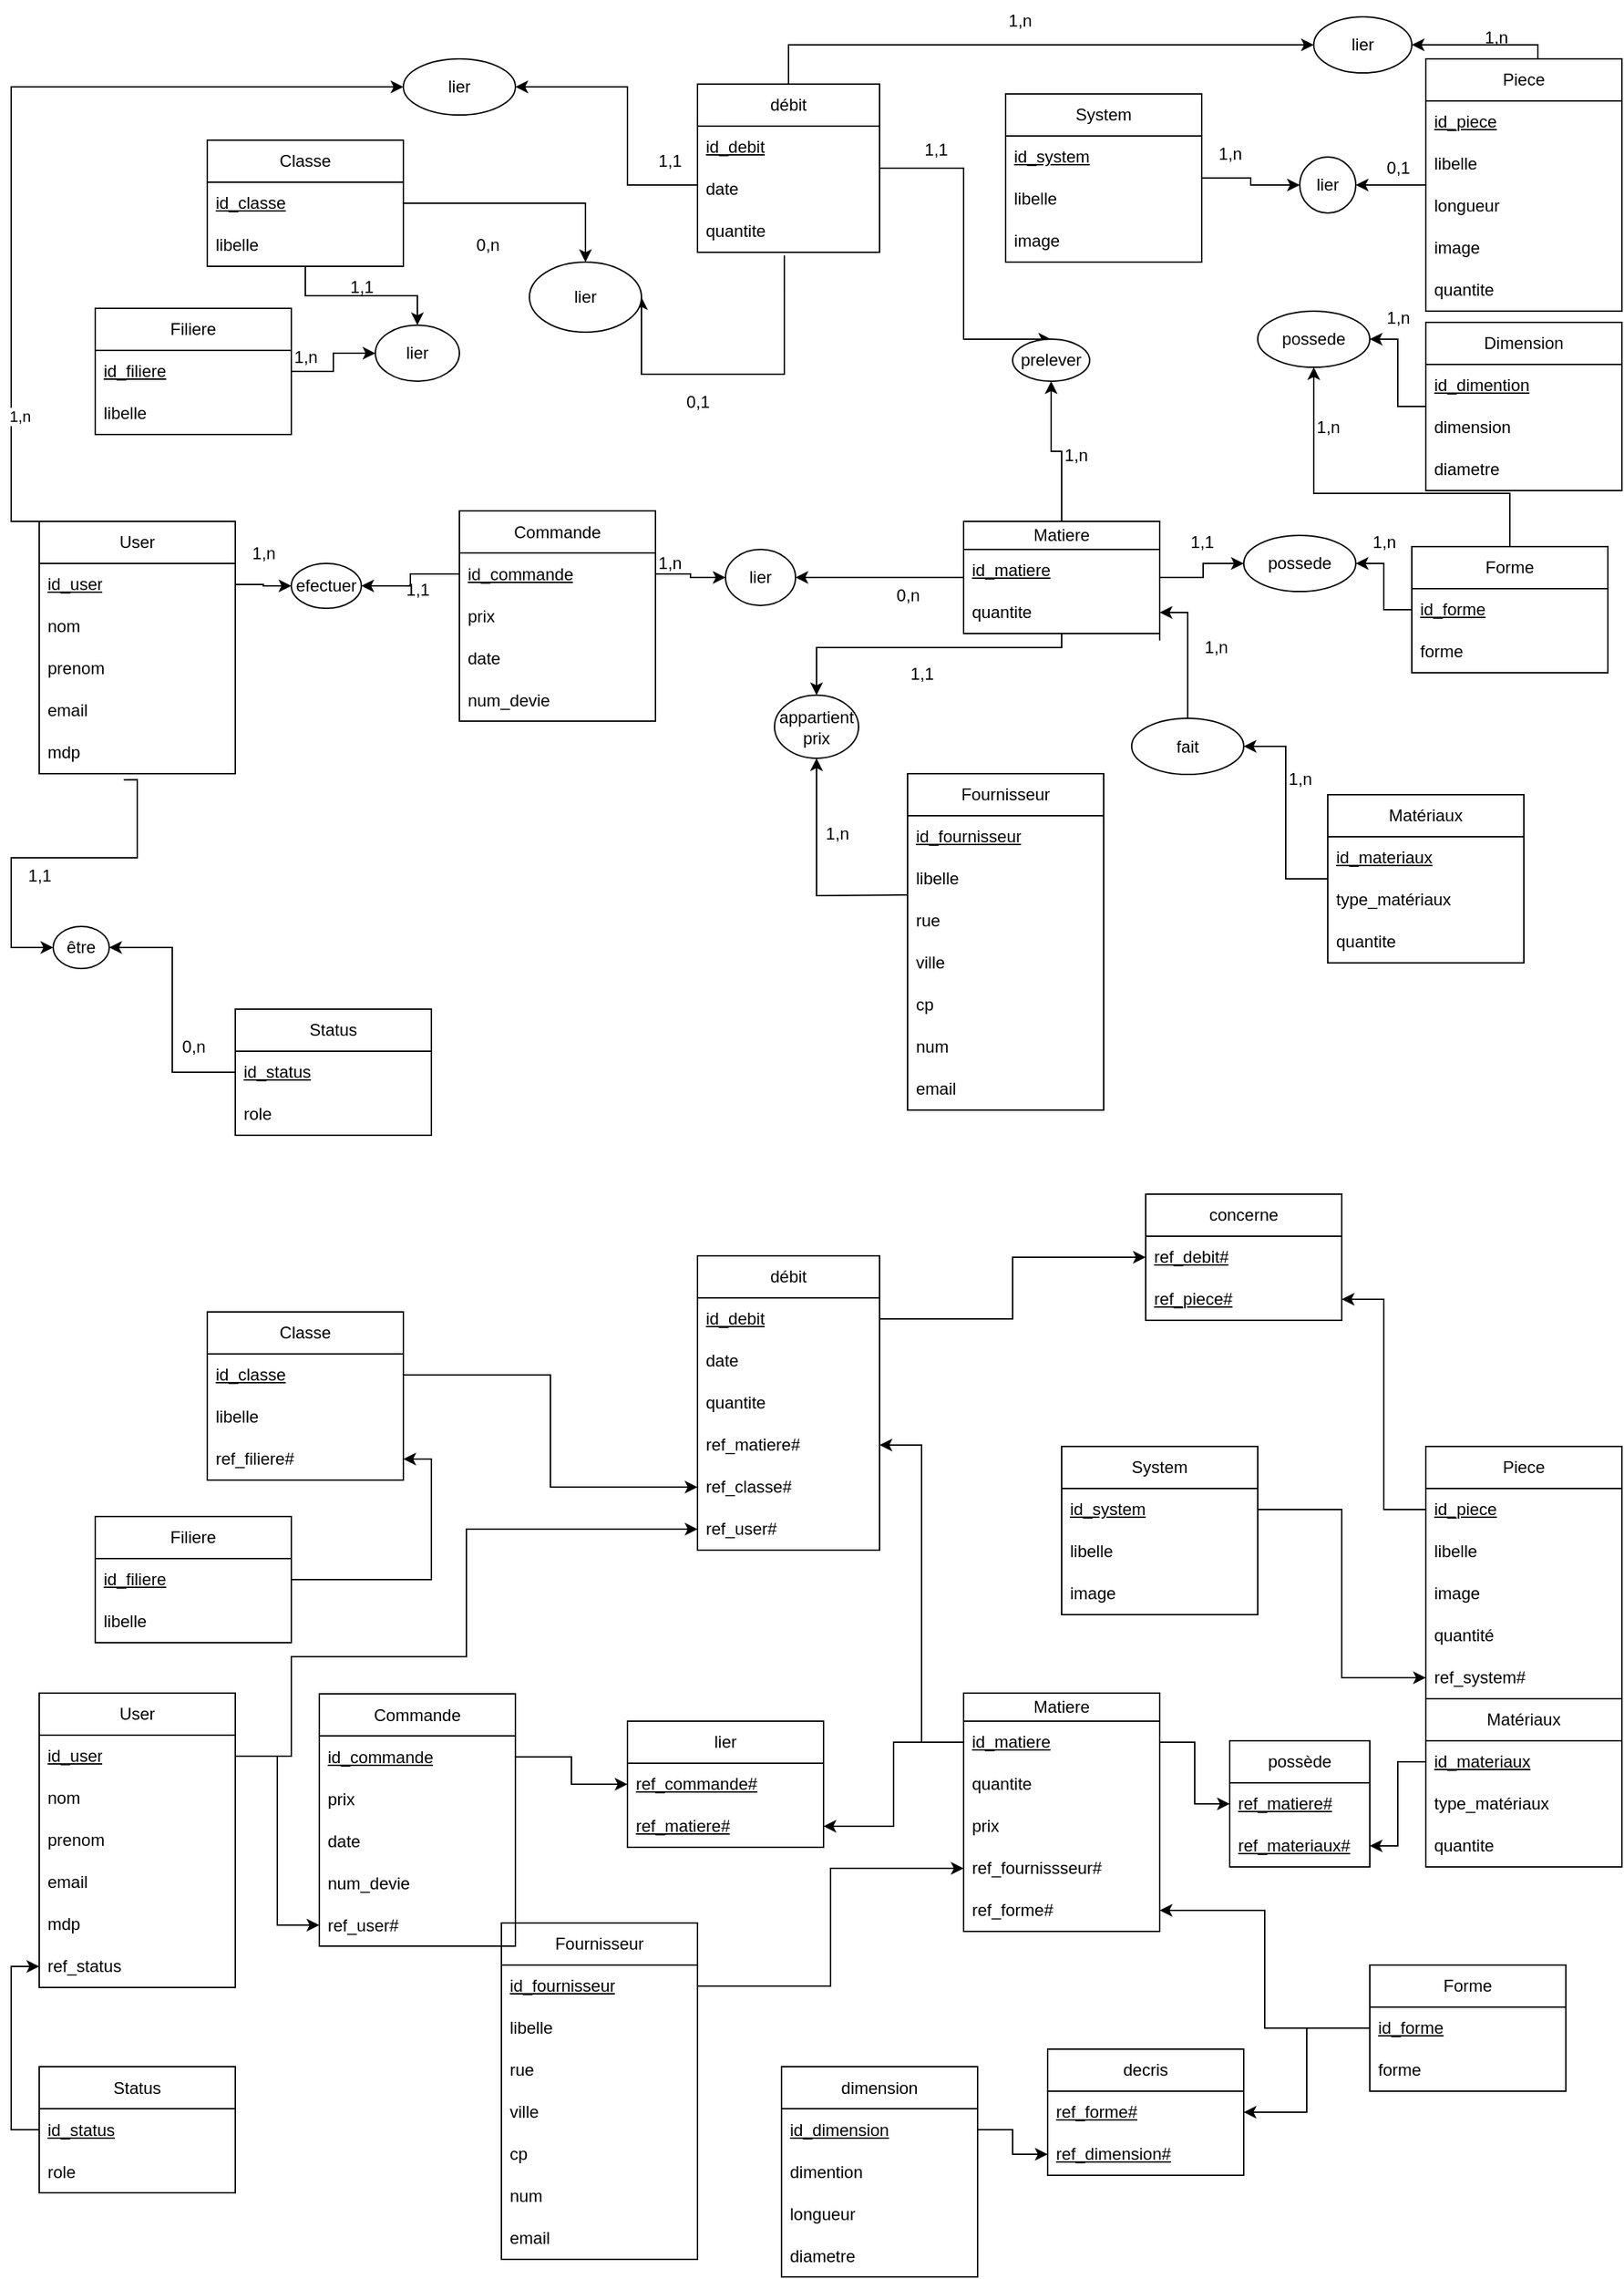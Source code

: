 <mxfile version="24.3.1" type="device">
  <diagram name="Page-1" id="qrlNRpz3UoZykaZykyz5">
    <mxGraphModel dx="556" dy="660" grid="1" gridSize="10" guides="1" tooltips="1" connect="1" arrows="1" fold="1" page="1" pageScale="1" pageWidth="1169" pageHeight="827" math="0" shadow="0">
      <root>
        <mxCell id="0" />
        <mxCell id="1" parent="0" />
        <mxCell id="7o3NAme7Fu96VtXvgnRe-1" value="User" style="swimlane;fontStyle=0;childLayout=stackLayout;horizontal=1;startSize=30;horizontalStack=0;resizeParent=1;resizeParentMax=0;resizeLast=0;collapsible=1;marginBottom=0;whiteSpace=wrap;html=1;" parent="1" vertex="1">
          <mxGeometry x="30" y="380" width="140" height="180" as="geometry" />
        </mxCell>
        <mxCell id="7o3NAme7Fu96VtXvgnRe-2" value="&lt;u&gt;id_user&lt;/u&gt;" style="text;strokeColor=none;fillColor=none;align=left;verticalAlign=middle;spacingLeft=4;spacingRight=4;overflow=hidden;points=[[0,0.5],[1,0.5]];portConstraint=eastwest;rotatable=0;whiteSpace=wrap;html=1;" parent="7o3NAme7Fu96VtXvgnRe-1" vertex="1">
          <mxGeometry y="30" width="140" height="30" as="geometry" />
        </mxCell>
        <mxCell id="7o3NAme7Fu96VtXvgnRe-3" value="nom" style="text;strokeColor=none;fillColor=none;align=left;verticalAlign=middle;spacingLeft=4;spacingRight=4;overflow=hidden;points=[[0,0.5],[1,0.5]];portConstraint=eastwest;rotatable=0;whiteSpace=wrap;html=1;" parent="7o3NAme7Fu96VtXvgnRe-1" vertex="1">
          <mxGeometry y="60" width="140" height="30" as="geometry" />
        </mxCell>
        <mxCell id="7o3NAme7Fu96VtXvgnRe-4" value="prenom" style="text;strokeColor=none;fillColor=none;align=left;verticalAlign=middle;spacingLeft=4;spacingRight=4;overflow=hidden;points=[[0,0.5],[1,0.5]];portConstraint=eastwest;rotatable=0;whiteSpace=wrap;html=1;" parent="7o3NAme7Fu96VtXvgnRe-1" vertex="1">
          <mxGeometry y="90" width="140" height="30" as="geometry" />
        </mxCell>
        <mxCell id="7o3NAme7Fu96VtXvgnRe-6" value="email" style="text;strokeColor=none;fillColor=none;align=left;verticalAlign=middle;spacingLeft=4;spacingRight=4;overflow=hidden;points=[[0,0.5],[1,0.5]];portConstraint=eastwest;rotatable=0;whiteSpace=wrap;html=1;" parent="7o3NAme7Fu96VtXvgnRe-1" vertex="1">
          <mxGeometry y="120" width="140" height="30" as="geometry" />
        </mxCell>
        <mxCell id="7o3NAme7Fu96VtXvgnRe-20" value="mdp" style="text;strokeColor=none;fillColor=none;align=left;verticalAlign=middle;spacingLeft=4;spacingRight=4;overflow=hidden;points=[[0,0.5],[1,0.5]];portConstraint=eastwest;rotatable=0;whiteSpace=wrap;html=1;" parent="7o3NAme7Fu96VtXvgnRe-1" vertex="1">
          <mxGeometry y="150" width="140" height="30" as="geometry" />
        </mxCell>
        <mxCell id="yMIwBGVwgt_DLB1zCius-76" style="edgeStyle=orthogonalEdgeStyle;rounded=0;orthogonalLoop=1;jettySize=auto;html=1;entryX=0.5;entryY=1;entryDx=0;entryDy=0;" parent="1" target="7o3NAme7Fu96VtXvgnRe-74" edge="1">
          <mxGeometry relative="1" as="geometry">
            <mxPoint x="650" y="646.5" as="sourcePoint" />
          </mxGeometry>
        </mxCell>
        <mxCell id="yMIwBGVwgt_DLB1zCius-3" style="edgeStyle=orthogonalEdgeStyle;rounded=0;orthogonalLoop=1;jettySize=auto;html=1;entryX=1;entryY=0.5;entryDx=0;entryDy=0;" parent="1" source="7o3NAme7Fu96VtXvgnRe-22" target="7o3NAme7Fu96VtXvgnRe-80" edge="1">
          <mxGeometry relative="1" as="geometry" />
        </mxCell>
        <mxCell id="yMIwBGVwgt_DLB1zCius-50" style="edgeStyle=orthogonalEdgeStyle;rounded=0;orthogonalLoop=1;jettySize=auto;html=1;entryX=0.5;entryY=1;entryDx=0;entryDy=0;" parent="1" source="7o3NAme7Fu96VtXvgnRe-22" target="yMIwBGVwgt_DLB1zCius-43" edge="1">
          <mxGeometry relative="1" as="geometry" />
        </mxCell>
        <mxCell id="yMIwBGVwgt_DLB1zCius-75" style="edgeStyle=orthogonalEdgeStyle;rounded=0;orthogonalLoop=1;jettySize=auto;html=1;entryX=0.5;entryY=0;entryDx=0;entryDy=0;" parent="1" source="7o3NAme7Fu96VtXvgnRe-22" target="7o3NAme7Fu96VtXvgnRe-74" edge="1">
          <mxGeometry relative="1" as="geometry">
            <Array as="points">
              <mxPoint x="760" y="470" />
              <mxPoint x="585" y="470" />
            </Array>
          </mxGeometry>
        </mxCell>
        <mxCell id="7o3NAme7Fu96VtXvgnRe-22" value="Matiere" style="swimlane;fontStyle=0;childLayout=stackLayout;horizontal=1;startSize=20;horizontalStack=0;resizeParent=1;resizeParentMax=0;resizeLast=0;collapsible=1;marginBottom=0;whiteSpace=wrap;html=1;" parent="1" vertex="1">
          <mxGeometry x="690" y="380" width="140" height="80" as="geometry" />
        </mxCell>
        <mxCell id="7o3NAme7Fu96VtXvgnRe-23" value="id_matiere" style="text;strokeColor=none;fillColor=none;align=left;verticalAlign=middle;spacingLeft=4;spacingRight=4;overflow=hidden;points=[[0,0.5],[1,0.5]];portConstraint=eastwest;rotatable=0;whiteSpace=wrap;html=1;fontStyle=4" parent="7o3NAme7Fu96VtXvgnRe-22" vertex="1">
          <mxGeometry y="20" width="140" height="30" as="geometry" />
        </mxCell>
        <mxCell id="yMIwBGVwgt_DLB1zCius-115" value="quantite" style="text;strokeColor=none;fillColor=none;align=left;verticalAlign=middle;spacingLeft=4;spacingRight=4;overflow=hidden;points=[[0,0.5],[1,0.5]];portConstraint=eastwest;rotatable=0;whiteSpace=wrap;html=1;" parent="7o3NAme7Fu96VtXvgnRe-22" vertex="1">
          <mxGeometry y="50" width="140" height="30" as="geometry" />
        </mxCell>
        <mxCell id="7o3NAme7Fu96VtXvgnRe-30" value="Status" style="swimlane;fontStyle=0;childLayout=stackLayout;horizontal=1;startSize=30;horizontalStack=0;resizeParent=1;resizeParentMax=0;resizeLast=0;collapsible=1;marginBottom=0;whiteSpace=wrap;html=1;" parent="1" vertex="1">
          <mxGeometry x="170" y="728" width="140" height="90" as="geometry" />
        </mxCell>
        <mxCell id="7o3NAme7Fu96VtXvgnRe-31" value="id_status" style="text;strokeColor=none;fillColor=none;align=left;verticalAlign=middle;spacingLeft=4;spacingRight=4;overflow=hidden;points=[[0,0.5],[1,0.5]];portConstraint=eastwest;rotatable=0;whiteSpace=wrap;html=1;fontStyle=4" parent="7o3NAme7Fu96VtXvgnRe-30" vertex="1">
          <mxGeometry y="30" width="140" height="30" as="geometry" />
        </mxCell>
        <mxCell id="7o3NAme7Fu96VtXvgnRe-32" value="role" style="text;strokeColor=none;fillColor=none;align=left;verticalAlign=middle;spacingLeft=4;spacingRight=4;overflow=hidden;points=[[0,0.5],[1,0.5]];portConstraint=eastwest;rotatable=0;whiteSpace=wrap;html=1;" parent="7o3NAme7Fu96VtXvgnRe-30" vertex="1">
          <mxGeometry y="60" width="140" height="30" as="geometry" />
        </mxCell>
        <mxCell id="yMIwBGVwgt_DLB1zCius-56" style="edgeStyle=orthogonalEdgeStyle;rounded=0;orthogonalLoop=1;jettySize=auto;html=1;entryX=1;entryY=0.5;entryDx=0;entryDy=0;exitX=0.477;exitY=1.074;exitDx=0;exitDy=0;exitPerimeter=0;" parent="1" source="yMIwBGVwgt_DLB1zCius-42" target="yMIwBGVwgt_DLB1zCius-53" edge="1">
          <mxGeometry relative="1" as="geometry">
            <Array as="points">
              <mxPoint x="562" y="275" />
            </Array>
          </mxGeometry>
        </mxCell>
        <mxCell id="7o3NAme7Fu96VtXvgnRe-35" value="Commande" style="swimlane;fontStyle=0;childLayout=stackLayout;horizontal=1;startSize=30;horizontalStack=0;resizeParent=1;resizeParentMax=0;resizeLast=0;collapsible=1;marginBottom=0;whiteSpace=wrap;html=1;" parent="1" vertex="1">
          <mxGeometry x="330" y="372.5" width="140" height="150" as="geometry" />
        </mxCell>
        <mxCell id="7o3NAme7Fu96VtXvgnRe-36" value="id_commande" style="text;strokeColor=none;fillColor=none;align=left;verticalAlign=middle;spacingLeft=4;spacingRight=4;overflow=hidden;points=[[0,0.5],[1,0.5]];portConstraint=eastwest;rotatable=0;whiteSpace=wrap;html=1;fontStyle=4" parent="7o3NAme7Fu96VtXvgnRe-35" vertex="1">
          <mxGeometry y="30" width="140" height="30" as="geometry" />
        </mxCell>
        <mxCell id="7o3NAme7Fu96VtXvgnRe-37" value="prix" style="text;strokeColor=none;fillColor=none;align=left;verticalAlign=middle;spacingLeft=4;spacingRight=4;overflow=hidden;points=[[0,0.5],[1,0.5]];portConstraint=eastwest;rotatable=0;whiteSpace=wrap;html=1;" parent="7o3NAme7Fu96VtXvgnRe-35" vertex="1">
          <mxGeometry y="60" width="140" height="30" as="geometry" />
        </mxCell>
        <mxCell id="7o3NAme7Fu96VtXvgnRe-41" value="date" style="text;strokeColor=none;fillColor=none;align=left;verticalAlign=middle;spacingLeft=4;spacingRight=4;overflow=hidden;points=[[0,0.5],[1,0.5]];portConstraint=eastwest;rotatable=0;whiteSpace=wrap;html=1;" parent="7o3NAme7Fu96VtXvgnRe-35" vertex="1">
          <mxGeometry y="90" width="140" height="30" as="geometry" />
        </mxCell>
        <mxCell id="yMIwBGVwgt_DLB1zCius-2" value="num_devie" style="text;strokeColor=none;fillColor=none;align=left;verticalAlign=middle;spacingLeft=4;spacingRight=4;overflow=hidden;points=[[0,0.5],[1,0.5]];portConstraint=eastwest;rotatable=0;whiteSpace=wrap;html=1;" parent="7o3NAme7Fu96VtXvgnRe-35" vertex="1">
          <mxGeometry y="120" width="140" height="30" as="geometry" />
        </mxCell>
        <mxCell id="7o3NAme7Fu96VtXvgnRe-56" style="edgeStyle=orthogonalEdgeStyle;rounded=0;orthogonalLoop=1;jettySize=auto;html=1;entryX=0;entryY=0.5;entryDx=0;entryDy=0;" parent="1" source="7o3NAme7Fu96VtXvgnRe-36" target="7o3NAme7Fu96VtXvgnRe-80" edge="1">
          <mxGeometry relative="1" as="geometry">
            <mxPoint x="480" y="418" as="targetPoint" />
          </mxGeometry>
        </mxCell>
        <mxCell id="7o3NAme7Fu96VtXvgnRe-74" value="appartient&lt;br&gt;prix" style="ellipse;whiteSpace=wrap;html=1;" parent="1" vertex="1">
          <mxGeometry x="555" y="504" width="60" height="45" as="geometry" />
        </mxCell>
        <mxCell id="7o3NAme7Fu96VtXvgnRe-77" value="1,n" style="text;html=1;strokeColor=none;fillColor=none;align=center;verticalAlign=middle;whiteSpace=wrap;rounded=0;" parent="1" vertex="1">
          <mxGeometry x="570" y="588" width="60" height="30" as="geometry" />
        </mxCell>
        <mxCell id="7o3NAme7Fu96VtXvgnRe-78" value="1,1" style="text;html=1;align=center;verticalAlign=middle;resizable=0;points=[];autosize=1;strokeColor=none;fillColor=none;" parent="1" vertex="1">
          <mxGeometry x="640" y="474" width="40" height="30" as="geometry" />
        </mxCell>
        <mxCell id="7o3NAme7Fu96VtXvgnRe-79" value="1,n" style="text;html=1;align=center;verticalAlign=middle;resizable=0;points=[];autosize=1;strokeColor=none;fillColor=none;" parent="1" vertex="1">
          <mxGeometry x="460" y="395" width="40" height="30" as="geometry" />
        </mxCell>
        <mxCell id="7o3NAme7Fu96VtXvgnRe-80" value="lier" style="ellipse;whiteSpace=wrap;html=1;" parent="1" vertex="1">
          <mxGeometry x="520" y="400" width="50" height="40" as="geometry" />
        </mxCell>
        <mxCell id="7o3NAme7Fu96VtXvgnRe-81" value="0,n" style="text;html=1;align=center;verticalAlign=middle;resizable=0;points=[];autosize=1;strokeColor=none;fillColor=none;" parent="1" vertex="1">
          <mxGeometry x="630" y="418" width="40" height="30" as="geometry" />
        </mxCell>
        <mxCell id="5nvRwNvo_GGRDOirTXjz-2" value="efectuer" style="ellipse;whiteSpace=wrap;html=1;" parent="1" vertex="1">
          <mxGeometry x="210" y="410" width="50" height="32" as="geometry" />
        </mxCell>
        <mxCell id="5nvRwNvo_GGRDOirTXjz-5" style="edgeStyle=orthogonalEdgeStyle;rounded=0;orthogonalLoop=1;jettySize=auto;html=1;" parent="1" source="7o3NAme7Fu96VtXvgnRe-2" target="5nvRwNvo_GGRDOirTXjz-2" edge="1">
          <mxGeometry relative="1" as="geometry" />
        </mxCell>
        <mxCell id="5nvRwNvo_GGRDOirTXjz-6" style="edgeStyle=orthogonalEdgeStyle;rounded=0;orthogonalLoop=1;jettySize=auto;html=1;entryX=1;entryY=0.5;entryDx=0;entryDy=0;" parent="1" source="7o3NAme7Fu96VtXvgnRe-36" target="5nvRwNvo_GGRDOirTXjz-2" edge="1">
          <mxGeometry relative="1" as="geometry" />
        </mxCell>
        <mxCell id="5nvRwNvo_GGRDOirTXjz-7" value="être" style="ellipse;whiteSpace=wrap;html=1;" parent="1" vertex="1">
          <mxGeometry x="40" y="669" width="40" height="30" as="geometry" />
        </mxCell>
        <mxCell id="5nvRwNvo_GGRDOirTXjz-8" style="edgeStyle=orthogonalEdgeStyle;rounded=0;orthogonalLoop=1;jettySize=auto;html=1;entryX=0;entryY=0.5;entryDx=0;entryDy=0;exitX=0.431;exitY=1.144;exitDx=0;exitDy=0;exitPerimeter=0;" parent="1" source="7o3NAme7Fu96VtXvgnRe-20" target="5nvRwNvo_GGRDOirTXjz-7" edge="1">
          <mxGeometry relative="1" as="geometry">
            <Array as="points">
              <mxPoint x="100" y="564" />
              <mxPoint x="100" y="620" />
              <mxPoint x="10" y="620" />
              <mxPoint x="10" y="684" />
            </Array>
          </mxGeometry>
        </mxCell>
        <mxCell id="5nvRwNvo_GGRDOirTXjz-9" style="edgeStyle=orthogonalEdgeStyle;rounded=0;orthogonalLoop=1;jettySize=auto;html=1;entryX=1;entryY=0.5;entryDx=0;entryDy=0;" parent="1" source="7o3NAme7Fu96VtXvgnRe-31" target="5nvRwNvo_GGRDOirTXjz-7" edge="1">
          <mxGeometry relative="1" as="geometry" />
        </mxCell>
        <mxCell id="5nvRwNvo_GGRDOirTXjz-10" value="1,1" style="text;html=1;align=center;verticalAlign=middle;resizable=0;points=[];autosize=1;strokeColor=none;fillColor=none;" parent="1" vertex="1">
          <mxGeometry x="280" y="414" width="40" height="30" as="geometry" />
        </mxCell>
        <mxCell id="5nvRwNvo_GGRDOirTXjz-11" value="1,n" style="text;html=1;align=center;verticalAlign=middle;resizable=0;points=[];autosize=1;strokeColor=none;fillColor=none;" parent="1" vertex="1">
          <mxGeometry x="170" y="388" width="40" height="30" as="geometry" />
        </mxCell>
        <mxCell id="5nvRwNvo_GGRDOirTXjz-12" value="1,1" style="text;html=1;align=center;verticalAlign=middle;resizable=0;points=[];autosize=1;strokeColor=none;fillColor=none;" parent="1" vertex="1">
          <mxGeometry x="10" y="618" width="40" height="30" as="geometry" />
        </mxCell>
        <mxCell id="5nvRwNvo_GGRDOirTXjz-13" value="0,n" style="text;html=1;align=center;verticalAlign=middle;resizable=0;points=[];autosize=1;strokeColor=none;fillColor=none;" parent="1" vertex="1">
          <mxGeometry x="120" y="740" width="40" height="30" as="geometry" />
        </mxCell>
        <mxCell id="yMIwBGVwgt_DLB1zCius-74" style="edgeStyle=orthogonalEdgeStyle;rounded=0;orthogonalLoop=1;jettySize=auto;html=1;entryX=1;entryY=0.5;entryDx=0;entryDy=0;" parent="1" source="yMIwBGVwgt_DLB1zCius-8" target="yMIwBGVwgt_DLB1zCius-33" edge="1">
          <mxGeometry relative="1" as="geometry" />
        </mxCell>
        <mxCell id="yMIwBGVwgt_DLB1zCius-8" value="Matériaux" style="swimlane;fontStyle=0;childLayout=stackLayout;horizontal=1;startSize=30;horizontalStack=0;resizeParent=1;resizeParentMax=0;resizeLast=0;collapsible=1;marginBottom=0;whiteSpace=wrap;html=1;" parent="1" vertex="1">
          <mxGeometry x="950" y="575" width="140" height="120" as="geometry" />
        </mxCell>
        <mxCell id="yMIwBGVwgt_DLB1zCius-9" value="id_materiaux" style="text;strokeColor=none;fillColor=none;align=left;verticalAlign=middle;spacingLeft=4;spacingRight=4;overflow=hidden;points=[[0,0.5],[1,0.5]];portConstraint=eastwest;rotatable=0;whiteSpace=wrap;html=1;fontStyle=4" parent="yMIwBGVwgt_DLB1zCius-8" vertex="1">
          <mxGeometry y="30" width="140" height="30" as="geometry" />
        </mxCell>
        <mxCell id="yMIwBGVwgt_DLB1zCius-10" value="type_matériaux" style="text;strokeColor=none;fillColor=none;align=left;verticalAlign=middle;spacingLeft=4;spacingRight=4;overflow=hidden;points=[[0,0.5],[1,0.5]];portConstraint=eastwest;rotatable=0;whiteSpace=wrap;html=1;" parent="yMIwBGVwgt_DLB1zCius-8" vertex="1">
          <mxGeometry y="60" width="140" height="30" as="geometry" />
        </mxCell>
        <mxCell id="yMIwBGVwgt_DLB1zCius-20" value="quantite" style="text;strokeColor=none;fillColor=none;align=left;verticalAlign=middle;spacingLeft=4;spacingRight=4;overflow=hidden;points=[[0,0.5],[1,0.5]];portConstraint=eastwest;rotatable=0;whiteSpace=wrap;html=1;" parent="yMIwBGVwgt_DLB1zCius-8" vertex="1">
          <mxGeometry y="90" width="140" height="30" as="geometry" />
        </mxCell>
        <mxCell id="oCZmOI7aM926q7kxnmdo-9" style="edgeStyle=orthogonalEdgeStyle;rounded=0;orthogonalLoop=1;jettySize=auto;html=1;" edge="1" parent="1" source="yMIwBGVwgt_DLB1zCius-12" target="oCZmOI7aM926q7kxnmdo-5">
          <mxGeometry relative="1" as="geometry">
            <Array as="points">
              <mxPoint x="1080" y="360" />
              <mxPoint x="940" y="360" />
            </Array>
          </mxGeometry>
        </mxCell>
        <mxCell id="yMIwBGVwgt_DLB1zCius-12" value="Forme" style="swimlane;fontStyle=0;childLayout=stackLayout;horizontal=1;startSize=30;horizontalStack=0;resizeParent=1;resizeParentMax=0;resizeLast=0;collapsible=1;marginBottom=0;whiteSpace=wrap;html=1;" parent="1" vertex="1">
          <mxGeometry x="1010" y="398" width="140" height="90" as="geometry" />
        </mxCell>
        <mxCell id="yMIwBGVwgt_DLB1zCius-13" value="id_forme" style="text;strokeColor=none;fillColor=none;align=left;verticalAlign=middle;spacingLeft=4;spacingRight=4;overflow=hidden;points=[[0,0.5],[1,0.5]];portConstraint=eastwest;rotatable=0;whiteSpace=wrap;html=1;fontStyle=4" parent="yMIwBGVwgt_DLB1zCius-12" vertex="1">
          <mxGeometry y="30" width="140" height="30" as="geometry" />
        </mxCell>
        <mxCell id="yMIwBGVwgt_DLB1zCius-14" value="forme" style="text;strokeColor=none;fillColor=none;align=left;verticalAlign=middle;spacingLeft=4;spacingRight=4;overflow=hidden;points=[[0,0.5],[1,0.5]];portConstraint=eastwest;rotatable=0;whiteSpace=wrap;html=1;" parent="yMIwBGVwgt_DLB1zCius-12" vertex="1">
          <mxGeometry y="60" width="140" height="30" as="geometry" />
        </mxCell>
        <mxCell id="yMIwBGVwgt_DLB1zCius-21" value="possede" style="ellipse;whiteSpace=wrap;html=1;" parent="1" vertex="1">
          <mxGeometry x="890" y="390" width="80" height="40" as="geometry" />
        </mxCell>
        <mxCell id="yMIwBGVwgt_DLB1zCius-24" style="edgeStyle=orthogonalEdgeStyle;rounded=0;orthogonalLoop=1;jettySize=auto;html=1;entryX=1;entryY=0.5;entryDx=0;entryDy=0;" parent="1" source="yMIwBGVwgt_DLB1zCius-12" target="yMIwBGVwgt_DLB1zCius-21" edge="1">
          <mxGeometry relative="1" as="geometry" />
        </mxCell>
        <mxCell id="yMIwBGVwgt_DLB1zCius-30" value="1,1" style="text;html=1;align=center;verticalAlign=middle;resizable=0;points=[];autosize=1;strokeColor=none;fillColor=none;" parent="1" vertex="1">
          <mxGeometry x="840" y="380" width="40" height="30" as="geometry" />
        </mxCell>
        <mxCell id="yMIwBGVwgt_DLB1zCius-31" value="1,n" style="text;html=1;align=center;verticalAlign=middle;resizable=0;points=[];autosize=1;strokeColor=none;fillColor=none;" parent="1" vertex="1">
          <mxGeometry x="970" y="380" width="40" height="30" as="geometry" />
        </mxCell>
        <mxCell id="yMIwBGVwgt_DLB1zCius-73" style="edgeStyle=orthogonalEdgeStyle;rounded=0;orthogonalLoop=1;jettySize=auto;html=1;" parent="1" source="yMIwBGVwgt_DLB1zCius-33" target="yMIwBGVwgt_DLB1zCius-115" edge="1">
          <mxGeometry relative="1" as="geometry">
            <mxPoint x="830" y="420" as="targetPoint" />
          </mxGeometry>
        </mxCell>
        <mxCell id="yMIwBGVwgt_DLB1zCius-33" value="fait" style="ellipse;whiteSpace=wrap;html=1;" parent="1" vertex="1">
          <mxGeometry x="810" y="520.5" width="80" height="40" as="geometry" />
        </mxCell>
        <mxCell id="yMIwBGVwgt_DLB1zCius-36" value="1,n" style="text;html=1;align=center;verticalAlign=middle;resizable=0;points=[];autosize=1;strokeColor=none;fillColor=none;" parent="1" vertex="1">
          <mxGeometry x="910" y="549" width="40" height="30" as="geometry" />
        </mxCell>
        <mxCell id="yMIwBGVwgt_DLB1zCius-37" value="1,n" style="text;html=1;align=center;verticalAlign=middle;resizable=0;points=[];autosize=1;strokeColor=none;fillColor=none;" parent="1" vertex="1">
          <mxGeometry x="850" y="455" width="40" height="30" as="geometry" />
        </mxCell>
        <mxCell id="yMIwBGVwgt_DLB1zCius-49" style="edgeStyle=orthogonalEdgeStyle;rounded=0;orthogonalLoop=1;jettySize=auto;html=1;entryX=0.5;entryY=0;entryDx=0;entryDy=0;" parent="1" source="yMIwBGVwgt_DLB1zCius-39" target="yMIwBGVwgt_DLB1zCius-43" edge="1">
          <mxGeometry relative="1" as="geometry">
            <Array as="points">
              <mxPoint x="690" y="128" />
              <mxPoint x="690" y="250" />
            </Array>
          </mxGeometry>
        </mxCell>
        <mxCell id="yMIwBGVwgt_DLB1zCius-65" value="" style="edgeStyle=orthogonalEdgeStyle;rounded=0;orthogonalLoop=1;jettySize=auto;html=1;exitX=0;exitY=0.5;exitDx=0;exitDy=0;" parent="1" source="yMIwBGVwgt_DLB1zCius-41" target="yMIwBGVwgt_DLB1zCius-64" edge="1">
          <mxGeometry relative="1" as="geometry">
            <mxPoint x="680" y="160.059" as="sourcePoint" />
            <Array as="points">
              <mxPoint x="500" y="140" />
              <mxPoint x="450" y="140" />
              <mxPoint x="450" y="70" />
            </Array>
          </mxGeometry>
        </mxCell>
        <mxCell id="yMIwBGVwgt_DLB1zCius-94" style="edgeStyle=orthogonalEdgeStyle;rounded=0;orthogonalLoop=1;jettySize=auto;html=1;entryX=0;entryY=0.5;entryDx=0;entryDy=0;" parent="1" source="yMIwBGVwgt_DLB1zCius-39" target="yMIwBGVwgt_DLB1zCius-92" edge="1">
          <mxGeometry relative="1" as="geometry">
            <Array as="points">
              <mxPoint x="565" y="40" />
            </Array>
          </mxGeometry>
        </mxCell>
        <mxCell id="yMIwBGVwgt_DLB1zCius-39" value="débit" style="swimlane;fontStyle=0;childLayout=stackLayout;horizontal=1;startSize=30;horizontalStack=0;resizeParent=1;resizeParentMax=0;resizeLast=0;collapsible=1;marginBottom=0;whiteSpace=wrap;html=1;" parent="1" vertex="1">
          <mxGeometry x="500" y="68" width="130" height="120" as="geometry" />
        </mxCell>
        <mxCell id="yMIwBGVwgt_DLB1zCius-40" value="id_debit" style="text;strokeColor=none;fillColor=none;align=left;verticalAlign=middle;spacingLeft=4;spacingRight=4;overflow=hidden;points=[[0,0.5],[1,0.5]];portConstraint=eastwest;rotatable=0;whiteSpace=wrap;html=1;fontStyle=4" parent="yMIwBGVwgt_DLB1zCius-39" vertex="1">
          <mxGeometry y="30" width="130" height="30" as="geometry" />
        </mxCell>
        <mxCell id="yMIwBGVwgt_DLB1zCius-41" value="date" style="text;strokeColor=none;fillColor=none;align=left;verticalAlign=middle;spacingLeft=4;spacingRight=4;overflow=hidden;points=[[0,0.5],[1,0.5]];portConstraint=eastwest;rotatable=0;whiteSpace=wrap;html=1;" parent="yMIwBGVwgt_DLB1zCius-39" vertex="1">
          <mxGeometry y="60" width="130" height="30" as="geometry" />
        </mxCell>
        <mxCell id="yMIwBGVwgt_DLB1zCius-42" value="quantite" style="text;strokeColor=none;fillColor=none;align=left;verticalAlign=middle;spacingLeft=4;spacingRight=4;overflow=hidden;points=[[0,0.5],[1,0.5]];portConstraint=eastwest;rotatable=0;whiteSpace=wrap;html=1;" parent="yMIwBGVwgt_DLB1zCius-39" vertex="1">
          <mxGeometry y="90" width="130" height="30" as="geometry" />
        </mxCell>
        <mxCell id="yMIwBGVwgt_DLB1zCius-43" value="prelever" style="ellipse;whiteSpace=wrap;html=1;" parent="1" vertex="1">
          <mxGeometry x="725" y="250" width="55" height="30" as="geometry" />
        </mxCell>
        <mxCell id="yMIwBGVwgt_DLB1zCius-67" style="edgeStyle=orthogonalEdgeStyle;rounded=0;orthogonalLoop=1;jettySize=auto;html=1;entryX=0;entryY=0.5;entryDx=0;entryDy=0;exitX=0;exitY=0;exitDx=0;exitDy=0;" parent="1" source="7o3NAme7Fu96VtXvgnRe-1" target="yMIwBGVwgt_DLB1zCius-64" edge="1">
          <mxGeometry relative="1" as="geometry">
            <Array as="points">
              <mxPoint x="10" y="380" />
              <mxPoint x="10" y="70" />
            </Array>
          </mxGeometry>
        </mxCell>
        <mxCell id="yMIwBGVwgt_DLB1zCius-116" value="1,n" style="edgeLabel;html=1;align=center;verticalAlign=middle;resizable=0;points=[];" parent="yMIwBGVwgt_DLB1zCius-67" vertex="1" connectable="0">
          <mxGeometry x="-0.692" y="-6" relative="1" as="geometry">
            <mxPoint y="-1" as="offset" />
          </mxGeometry>
        </mxCell>
        <mxCell id="yMIwBGVwgt_DLB1zCius-127" style="edgeStyle=orthogonalEdgeStyle;rounded=0;orthogonalLoop=1;jettySize=auto;html=1;" parent="1" source="yMIwBGVwgt_DLB1zCius-44" target="yMIwBGVwgt_DLB1zCius-125" edge="1">
          <mxGeometry relative="1" as="geometry" />
        </mxCell>
        <mxCell id="yMIwBGVwgt_DLB1zCius-44" value="Classe" style="swimlane;fontStyle=0;childLayout=stackLayout;horizontal=1;startSize=30;horizontalStack=0;resizeParent=1;resizeParentMax=0;resizeLast=0;collapsible=1;marginBottom=0;whiteSpace=wrap;html=1;" parent="1" vertex="1">
          <mxGeometry x="150" y="108" width="140" height="90" as="geometry" />
        </mxCell>
        <mxCell id="yMIwBGVwgt_DLB1zCius-45" value="id_classe" style="text;strokeColor=none;fillColor=none;align=left;verticalAlign=middle;spacingLeft=4;spacingRight=4;overflow=hidden;points=[[0,0.5],[1,0.5]];portConstraint=eastwest;rotatable=0;whiteSpace=wrap;html=1;fontStyle=4" parent="yMIwBGVwgt_DLB1zCius-44" vertex="1">
          <mxGeometry y="30" width="140" height="30" as="geometry" />
        </mxCell>
        <mxCell id="yMIwBGVwgt_DLB1zCius-46" value="libelle" style="text;strokeColor=none;fillColor=none;align=left;verticalAlign=middle;spacingLeft=4;spacingRight=4;overflow=hidden;points=[[0,0.5],[1,0.5]];portConstraint=eastwest;rotatable=0;whiteSpace=wrap;html=1;" parent="yMIwBGVwgt_DLB1zCius-44" vertex="1">
          <mxGeometry y="60" width="140" height="30" as="geometry" />
        </mxCell>
        <mxCell id="yMIwBGVwgt_DLB1zCius-53" value="lier" style="ellipse;whiteSpace=wrap;html=1;" parent="1" vertex="1">
          <mxGeometry x="380" y="195" width="80" height="50" as="geometry" />
        </mxCell>
        <mxCell id="yMIwBGVwgt_DLB1zCius-54" value="" style="edgeStyle=orthogonalEdgeStyle;rounded=0;orthogonalLoop=1;jettySize=auto;html=1;" parent="1" source="yMIwBGVwgt_DLB1zCius-45" target="yMIwBGVwgt_DLB1zCius-53" edge="1">
          <mxGeometry relative="1" as="geometry" />
        </mxCell>
        <mxCell id="yMIwBGVwgt_DLB1zCius-59" value="0,n" style="text;html=1;align=center;verticalAlign=middle;resizable=0;points=[];autosize=1;strokeColor=none;fillColor=none;" parent="1" vertex="1">
          <mxGeometry x="330" y="168" width="40" height="30" as="geometry" />
        </mxCell>
        <mxCell id="yMIwBGVwgt_DLB1zCius-60" value="0,1" style="text;html=1;align=center;verticalAlign=middle;resizable=0;points=[];autosize=1;strokeColor=none;fillColor=none;" parent="1" vertex="1">
          <mxGeometry x="480" y="280" width="40" height="30" as="geometry" />
        </mxCell>
        <mxCell id="yMIwBGVwgt_DLB1zCius-61" value="1,n" style="text;html=1;align=center;verticalAlign=middle;resizable=0;points=[];autosize=1;strokeColor=none;fillColor=none;" parent="1" vertex="1">
          <mxGeometry x="750" y="318" width="40" height="30" as="geometry" />
        </mxCell>
        <mxCell id="yMIwBGVwgt_DLB1zCius-62" value="1,1" style="text;html=1;align=center;verticalAlign=middle;resizable=0;points=[];autosize=1;strokeColor=none;fillColor=none;" parent="1" vertex="1">
          <mxGeometry x="650" y="100" width="40" height="30" as="geometry" />
        </mxCell>
        <mxCell id="yMIwBGVwgt_DLB1zCius-64" value="lier" style="ellipse;whiteSpace=wrap;html=1;fontStyle=0;startSize=30;" parent="1" vertex="1">
          <mxGeometry x="290" y="50" width="80" height="40" as="geometry" />
        </mxCell>
        <mxCell id="yMIwBGVwgt_DLB1zCius-69" value="1,1" style="text;html=1;align=center;verticalAlign=middle;resizable=0;points=[];autosize=1;strokeColor=none;fillColor=none;" parent="1" vertex="1">
          <mxGeometry x="460" y="108" width="40" height="30" as="geometry" />
        </mxCell>
        <mxCell id="yMIwBGVwgt_DLB1zCius-72" style="edgeStyle=orthogonalEdgeStyle;rounded=0;orthogonalLoop=1;jettySize=auto;html=1;entryX=0;entryY=0.5;entryDx=0;entryDy=0;" parent="1" target="yMIwBGVwgt_DLB1zCius-21" edge="1">
          <mxGeometry relative="1" as="geometry">
            <mxPoint x="830" y="465" as="sourcePoint" />
            <Array as="points">
              <mxPoint x="830" y="420" />
              <mxPoint x="861" y="420" />
              <mxPoint x="861" y="410" />
            </Array>
          </mxGeometry>
        </mxCell>
        <mxCell id="yMIwBGVwgt_DLB1zCius-98" style="edgeStyle=orthogonalEdgeStyle;rounded=0;orthogonalLoop=1;jettySize=auto;html=1;entryX=0;entryY=0.5;entryDx=0;entryDy=0;" parent="1" source="yMIwBGVwgt_DLB1zCius-77" target="yMIwBGVwgt_DLB1zCius-95" edge="1">
          <mxGeometry relative="1" as="geometry" />
        </mxCell>
        <mxCell id="yMIwBGVwgt_DLB1zCius-77" value="System" style="swimlane;fontStyle=0;childLayout=stackLayout;horizontal=1;startSize=30;horizontalStack=0;resizeParent=1;resizeParentMax=0;resizeLast=0;collapsible=1;marginBottom=0;whiteSpace=wrap;html=1;" parent="1" vertex="1">
          <mxGeometry x="720" y="75" width="140" height="120" as="geometry" />
        </mxCell>
        <mxCell id="yMIwBGVwgt_DLB1zCius-78" value="id_system" style="text;strokeColor=none;fillColor=none;align=left;verticalAlign=middle;spacingLeft=4;spacingRight=4;overflow=hidden;points=[[0,0.5],[1,0.5]];portConstraint=eastwest;rotatable=0;whiteSpace=wrap;html=1;fontStyle=4" parent="yMIwBGVwgt_DLB1zCius-77" vertex="1">
          <mxGeometry y="30" width="140" height="30" as="geometry" />
        </mxCell>
        <mxCell id="yMIwBGVwgt_DLB1zCius-79" value="libelle" style="text;strokeColor=none;fillColor=none;align=left;verticalAlign=middle;spacingLeft=4;spacingRight=4;overflow=hidden;points=[[0,0.5],[1,0.5]];portConstraint=eastwest;rotatable=0;whiteSpace=wrap;html=1;" parent="yMIwBGVwgt_DLB1zCius-77" vertex="1">
          <mxGeometry y="60" width="140" height="30" as="geometry" />
        </mxCell>
        <mxCell id="yMIwBGVwgt_DLB1zCius-80" value="image" style="text;strokeColor=none;fillColor=none;align=left;verticalAlign=middle;spacingLeft=4;spacingRight=4;overflow=hidden;points=[[0,0.5],[1,0.5]];portConstraint=eastwest;rotatable=0;whiteSpace=wrap;html=1;" parent="yMIwBGVwgt_DLB1zCius-77" vertex="1">
          <mxGeometry y="90" width="140" height="30" as="geometry" />
        </mxCell>
        <mxCell id="yMIwBGVwgt_DLB1zCius-93" value="" style="edgeStyle=orthogonalEdgeStyle;rounded=0;orthogonalLoop=1;jettySize=auto;html=1;" parent="1" source="yMIwBGVwgt_DLB1zCius-82" target="yMIwBGVwgt_DLB1zCius-92" edge="1">
          <mxGeometry relative="1" as="geometry">
            <Array as="points">
              <mxPoint x="1100" y="40" />
            </Array>
          </mxGeometry>
        </mxCell>
        <mxCell id="yMIwBGVwgt_DLB1zCius-97" style="edgeStyle=orthogonalEdgeStyle;rounded=0;orthogonalLoop=1;jettySize=auto;html=1;entryX=1;entryY=0.5;entryDx=0;entryDy=0;" parent="1" source="yMIwBGVwgt_DLB1zCius-82" target="yMIwBGVwgt_DLB1zCius-95" edge="1">
          <mxGeometry relative="1" as="geometry" />
        </mxCell>
        <mxCell id="yMIwBGVwgt_DLB1zCius-82" value="Piece" style="swimlane;fontStyle=0;childLayout=stackLayout;horizontal=1;startSize=30;horizontalStack=0;resizeParent=1;resizeParentMax=0;resizeLast=0;collapsible=1;marginBottom=0;whiteSpace=wrap;html=1;" parent="1" vertex="1">
          <mxGeometry x="1020" y="50" width="140" height="180" as="geometry" />
        </mxCell>
        <mxCell id="yMIwBGVwgt_DLB1zCius-83" value="id_piece" style="text;strokeColor=none;fillColor=none;align=left;verticalAlign=middle;spacingLeft=4;spacingRight=4;overflow=hidden;points=[[0,0.5],[1,0.5]];portConstraint=eastwest;rotatable=0;whiteSpace=wrap;html=1;fontStyle=4" parent="yMIwBGVwgt_DLB1zCius-82" vertex="1">
          <mxGeometry y="30" width="140" height="30" as="geometry" />
        </mxCell>
        <mxCell id="yMIwBGVwgt_DLB1zCius-84" value="libelle" style="text;strokeColor=none;fillColor=none;align=left;verticalAlign=middle;spacingLeft=4;spacingRight=4;overflow=hidden;points=[[0,0.5],[1,0.5]];portConstraint=eastwest;rotatable=0;whiteSpace=wrap;html=1;" parent="yMIwBGVwgt_DLB1zCius-82" vertex="1">
          <mxGeometry y="60" width="140" height="30" as="geometry" />
        </mxCell>
        <mxCell id="7o3NAme7Fu96VtXvgnRe-24" value="longueur" style="text;strokeColor=none;fillColor=none;align=left;verticalAlign=middle;spacingLeft=4;spacingRight=4;overflow=hidden;points=[[0,0.5],[1,0.5]];portConstraint=eastwest;rotatable=0;whiteSpace=wrap;html=1;" parent="yMIwBGVwgt_DLB1zCius-82" vertex="1">
          <mxGeometry y="90" width="140" height="30" as="geometry" />
        </mxCell>
        <mxCell id="yMIwBGVwgt_DLB1zCius-85" value="image" style="text;strokeColor=none;fillColor=none;align=left;verticalAlign=middle;spacingLeft=4;spacingRight=4;overflow=hidden;points=[[0,0.5],[1,0.5]];portConstraint=eastwest;rotatable=0;whiteSpace=wrap;html=1;" parent="yMIwBGVwgt_DLB1zCius-82" vertex="1">
          <mxGeometry y="120" width="140" height="30" as="geometry" />
        </mxCell>
        <mxCell id="oCZmOI7aM926q7kxnmdo-20" value="quantite" style="text;strokeColor=none;fillColor=none;align=left;verticalAlign=middle;spacingLeft=4;spacingRight=4;overflow=hidden;points=[[0,0.5],[1,0.5]];portConstraint=eastwest;rotatable=0;whiteSpace=wrap;html=1;" vertex="1" parent="yMIwBGVwgt_DLB1zCius-82">
          <mxGeometry y="150" width="140" height="30" as="geometry" />
        </mxCell>
        <mxCell id="yMIwBGVwgt_DLB1zCius-92" value="lier" style="ellipse;whiteSpace=wrap;html=1;fontStyle=0;startSize=30;" parent="1" vertex="1">
          <mxGeometry x="940" y="20" width="70" height="40" as="geometry" />
        </mxCell>
        <mxCell id="yMIwBGVwgt_DLB1zCius-95" value="lier" style="ellipse;whiteSpace=wrap;html=1;fontStyle=0;startSize=30;" parent="1" vertex="1">
          <mxGeometry x="930" y="120" width="40" height="40" as="geometry" />
        </mxCell>
        <mxCell id="yMIwBGVwgt_DLB1zCius-99" value="1,n" style="text;html=1;align=center;verticalAlign=middle;resizable=0;points=[];autosize=1;strokeColor=none;fillColor=none;" parent="1" vertex="1">
          <mxGeometry x="710" y="8" width="40" height="30" as="geometry" />
        </mxCell>
        <mxCell id="yMIwBGVwgt_DLB1zCius-100" value="1,n" style="text;html=1;align=center;verticalAlign=middle;resizable=0;points=[];autosize=1;strokeColor=none;fillColor=none;" parent="1" vertex="1">
          <mxGeometry x="1050" y="20" width="40" height="30" as="geometry" />
        </mxCell>
        <mxCell id="yMIwBGVwgt_DLB1zCius-101" value="1,n" style="text;html=1;align=center;verticalAlign=middle;resizable=0;points=[];autosize=1;strokeColor=none;fillColor=none;" parent="1" vertex="1">
          <mxGeometry x="860" y="103" width="40" height="30" as="geometry" />
        </mxCell>
        <mxCell id="yMIwBGVwgt_DLB1zCius-102" value="0,1" style="text;html=1;align=center;verticalAlign=middle;resizable=0;points=[];autosize=1;strokeColor=none;fillColor=none;" parent="1" vertex="1">
          <mxGeometry x="980" y="113" width="40" height="30" as="geometry" />
        </mxCell>
        <mxCell id="yMIwBGVwgt_DLB1zCius-126" style="edgeStyle=orthogonalEdgeStyle;rounded=0;orthogonalLoop=1;jettySize=auto;html=1;entryX=0;entryY=0.5;entryDx=0;entryDy=0;" parent="1" source="yMIwBGVwgt_DLB1zCius-121" target="yMIwBGVwgt_DLB1zCius-125" edge="1">
          <mxGeometry relative="1" as="geometry" />
        </mxCell>
        <mxCell id="yMIwBGVwgt_DLB1zCius-121" value="Filiere" style="swimlane;fontStyle=0;childLayout=stackLayout;horizontal=1;startSize=30;horizontalStack=0;resizeParent=1;resizeParentMax=0;resizeLast=0;collapsible=1;marginBottom=0;whiteSpace=wrap;html=1;" parent="1" vertex="1">
          <mxGeometry x="70" y="228" width="140" height="90" as="geometry" />
        </mxCell>
        <mxCell id="yMIwBGVwgt_DLB1zCius-122" value="id_filiere" style="text;strokeColor=none;fillColor=none;align=left;verticalAlign=middle;spacingLeft=4;spacingRight=4;overflow=hidden;points=[[0,0.5],[1,0.5]];portConstraint=eastwest;rotatable=0;whiteSpace=wrap;html=1;fontStyle=4" parent="yMIwBGVwgt_DLB1zCius-121" vertex="1">
          <mxGeometry y="30" width="140" height="30" as="geometry" />
        </mxCell>
        <mxCell id="yMIwBGVwgt_DLB1zCius-123" value="libelle" style="text;strokeColor=none;fillColor=none;align=left;verticalAlign=middle;spacingLeft=4;spacingRight=4;overflow=hidden;points=[[0,0.5],[1,0.5]];portConstraint=eastwest;rotatable=0;whiteSpace=wrap;html=1;" parent="yMIwBGVwgt_DLB1zCius-121" vertex="1">
          <mxGeometry y="60" width="140" height="30" as="geometry" />
        </mxCell>
        <mxCell id="yMIwBGVwgt_DLB1zCius-125" value="lier" style="ellipse;whiteSpace=wrap;html=1;" parent="1" vertex="1">
          <mxGeometry x="270" y="240" width="60" height="40" as="geometry" />
        </mxCell>
        <mxCell id="yMIwBGVwgt_DLB1zCius-128" value="1,n" style="text;html=1;align=center;verticalAlign=middle;resizable=0;points=[];autosize=1;strokeColor=none;fillColor=none;" parent="1" vertex="1">
          <mxGeometry x="200" y="248" width="40" height="30" as="geometry" />
        </mxCell>
        <mxCell id="yMIwBGVwgt_DLB1zCius-129" value="1,1" style="text;html=1;align=center;verticalAlign=middle;resizable=0;points=[];autosize=1;strokeColor=none;fillColor=none;" parent="1" vertex="1">
          <mxGeometry x="240" y="198" width="40" height="30" as="geometry" />
        </mxCell>
        <mxCell id="4H9jO4rMuNV0EarcwQZt-2" value="User" style="swimlane;fontStyle=0;childLayout=stackLayout;horizontal=1;startSize=30;horizontalStack=0;resizeParent=1;resizeParentMax=0;resizeLast=0;collapsible=1;marginBottom=0;whiteSpace=wrap;html=1;" parent="1" vertex="1">
          <mxGeometry x="30" y="1216" width="140" height="210" as="geometry" />
        </mxCell>
        <mxCell id="4H9jO4rMuNV0EarcwQZt-3" value="&lt;u&gt;id_user&lt;/u&gt;" style="text;strokeColor=none;fillColor=none;align=left;verticalAlign=middle;spacingLeft=4;spacingRight=4;overflow=hidden;points=[[0,0.5],[1,0.5]];portConstraint=eastwest;rotatable=0;whiteSpace=wrap;html=1;" parent="4H9jO4rMuNV0EarcwQZt-2" vertex="1">
          <mxGeometry y="30" width="140" height="30" as="geometry" />
        </mxCell>
        <mxCell id="4H9jO4rMuNV0EarcwQZt-4" value="nom" style="text;strokeColor=none;fillColor=none;align=left;verticalAlign=middle;spacingLeft=4;spacingRight=4;overflow=hidden;points=[[0,0.5],[1,0.5]];portConstraint=eastwest;rotatable=0;whiteSpace=wrap;html=1;" parent="4H9jO4rMuNV0EarcwQZt-2" vertex="1">
          <mxGeometry y="60" width="140" height="30" as="geometry" />
        </mxCell>
        <mxCell id="4H9jO4rMuNV0EarcwQZt-5" value="prenom" style="text;strokeColor=none;fillColor=none;align=left;verticalAlign=middle;spacingLeft=4;spacingRight=4;overflow=hidden;points=[[0,0.5],[1,0.5]];portConstraint=eastwest;rotatable=0;whiteSpace=wrap;html=1;" parent="4H9jO4rMuNV0EarcwQZt-2" vertex="1">
          <mxGeometry y="90" width="140" height="30" as="geometry" />
        </mxCell>
        <mxCell id="4H9jO4rMuNV0EarcwQZt-6" value="email" style="text;strokeColor=none;fillColor=none;align=left;verticalAlign=middle;spacingLeft=4;spacingRight=4;overflow=hidden;points=[[0,0.5],[1,0.5]];portConstraint=eastwest;rotatable=0;whiteSpace=wrap;html=1;" parent="4H9jO4rMuNV0EarcwQZt-2" vertex="1">
          <mxGeometry y="120" width="140" height="30" as="geometry" />
        </mxCell>
        <mxCell id="4H9jO4rMuNV0EarcwQZt-7" value="mdp" style="text;strokeColor=none;fillColor=none;align=left;verticalAlign=middle;spacingLeft=4;spacingRight=4;overflow=hidden;points=[[0,0.5],[1,0.5]];portConstraint=eastwest;rotatable=0;whiteSpace=wrap;html=1;" parent="4H9jO4rMuNV0EarcwQZt-2" vertex="1">
          <mxGeometry y="150" width="140" height="30" as="geometry" />
        </mxCell>
        <mxCell id="4H9jO4rMuNV0EarcwQZt-113" value="ref_status" style="text;strokeColor=none;fillColor=none;align=left;verticalAlign=middle;spacingLeft=4;spacingRight=4;overflow=hidden;points=[[0,0.5],[1,0.5]];portConstraint=eastwest;rotatable=0;whiteSpace=wrap;html=1;" parent="4H9jO4rMuNV0EarcwQZt-2" vertex="1">
          <mxGeometry y="180" width="140" height="30" as="geometry" />
        </mxCell>
        <mxCell id="4H9jO4rMuNV0EarcwQZt-9" value="Fournisseur" style="swimlane;fontStyle=0;childLayout=stackLayout;horizontal=1;startSize=30;horizontalStack=0;resizeParent=1;resizeParentMax=0;resizeLast=0;collapsible=1;marginBottom=0;whiteSpace=wrap;html=1;" parent="1" vertex="1">
          <mxGeometry x="360" y="1380" width="140" height="240" as="geometry" />
        </mxCell>
        <mxCell id="4H9jO4rMuNV0EarcwQZt-10" value="id_fournisseur" style="text;strokeColor=none;fillColor=none;align=left;verticalAlign=middle;spacingLeft=4;spacingRight=4;overflow=hidden;points=[[0,0.5],[1,0.5]];portConstraint=eastwest;rotatable=0;whiteSpace=wrap;html=1;fontStyle=4" parent="4H9jO4rMuNV0EarcwQZt-9" vertex="1">
          <mxGeometry y="30" width="140" height="30" as="geometry" />
        </mxCell>
        <mxCell id="4H9jO4rMuNV0EarcwQZt-11" value="libelle" style="text;strokeColor=none;fillColor=none;align=left;verticalAlign=middle;spacingLeft=4;spacingRight=4;overflow=hidden;points=[[0,0.5],[1,0.5]];portConstraint=eastwest;rotatable=0;whiteSpace=wrap;html=1;" parent="4H9jO4rMuNV0EarcwQZt-9" vertex="1">
          <mxGeometry y="60" width="140" height="30" as="geometry" />
        </mxCell>
        <mxCell id="4H9jO4rMuNV0EarcwQZt-12" value="rue" style="text;strokeColor=none;fillColor=none;align=left;verticalAlign=middle;spacingLeft=4;spacingRight=4;overflow=hidden;points=[[0,0.5],[1,0.5]];portConstraint=eastwest;rotatable=0;whiteSpace=wrap;html=1;" parent="4H9jO4rMuNV0EarcwQZt-9" vertex="1">
          <mxGeometry y="90" width="140" height="30" as="geometry" />
        </mxCell>
        <mxCell id="4H9jO4rMuNV0EarcwQZt-154" value="ville" style="text;strokeColor=none;fillColor=none;align=left;verticalAlign=middle;spacingLeft=4;spacingRight=4;overflow=hidden;points=[[0,0.5],[1,0.5]];portConstraint=eastwest;rotatable=0;whiteSpace=wrap;html=1;" parent="4H9jO4rMuNV0EarcwQZt-9" vertex="1">
          <mxGeometry y="120" width="140" height="30" as="geometry" />
        </mxCell>
        <mxCell id="4H9jO4rMuNV0EarcwQZt-155" value="cp" style="text;strokeColor=none;fillColor=none;align=left;verticalAlign=middle;spacingLeft=4;spacingRight=4;overflow=hidden;points=[[0,0.5],[1,0.5]];portConstraint=eastwest;rotatable=0;whiteSpace=wrap;html=1;" parent="4H9jO4rMuNV0EarcwQZt-9" vertex="1">
          <mxGeometry y="150" width="140" height="30" as="geometry" />
        </mxCell>
        <mxCell id="4H9jO4rMuNV0EarcwQZt-13" value="num" style="text;strokeColor=none;fillColor=none;align=left;verticalAlign=middle;spacingLeft=4;spacingRight=4;overflow=hidden;points=[[0,0.5],[1,0.5]];portConstraint=eastwest;rotatable=0;whiteSpace=wrap;html=1;" parent="4H9jO4rMuNV0EarcwQZt-9" vertex="1">
          <mxGeometry y="180" width="140" height="30" as="geometry" />
        </mxCell>
        <mxCell id="4H9jO4rMuNV0EarcwQZt-14" value="email" style="text;strokeColor=none;fillColor=none;align=left;verticalAlign=middle;spacingLeft=4;spacingRight=4;overflow=hidden;points=[[0,0.5],[1,0.5]];portConstraint=eastwest;rotatable=0;whiteSpace=wrap;html=1;" parent="4H9jO4rMuNV0EarcwQZt-9" vertex="1">
          <mxGeometry y="210" width="140" height="30" as="geometry" />
        </mxCell>
        <mxCell id="4H9jO4rMuNV0EarcwQZt-18" value="Matiere" style="swimlane;fontStyle=0;childLayout=stackLayout;horizontal=1;startSize=20;horizontalStack=0;resizeParent=1;resizeParentMax=0;resizeLast=0;collapsible=1;marginBottom=0;whiteSpace=wrap;html=1;" parent="1" vertex="1">
          <mxGeometry x="690" y="1216" width="140" height="170" as="geometry" />
        </mxCell>
        <mxCell id="4H9jO4rMuNV0EarcwQZt-19" value="id_matiere" style="text;strokeColor=none;fillColor=none;align=left;verticalAlign=middle;spacingLeft=4;spacingRight=4;overflow=hidden;points=[[0,0.5],[1,0.5]];portConstraint=eastwest;rotatable=0;whiteSpace=wrap;html=1;fontStyle=4" parent="4H9jO4rMuNV0EarcwQZt-18" vertex="1">
          <mxGeometry y="20" width="140" height="30" as="geometry" />
        </mxCell>
        <mxCell id="4H9jO4rMuNV0EarcwQZt-21" value="quantite" style="text;strokeColor=none;fillColor=none;align=left;verticalAlign=middle;spacingLeft=4;spacingRight=4;overflow=hidden;points=[[0,0.5],[1,0.5]];portConstraint=eastwest;rotatable=0;whiteSpace=wrap;html=1;" parent="4H9jO4rMuNV0EarcwQZt-18" vertex="1">
          <mxGeometry y="50" width="140" height="30" as="geometry" />
        </mxCell>
        <mxCell id="4H9jO4rMuNV0EarcwQZt-118" value="prix" style="text;strokeColor=none;fillColor=none;align=left;verticalAlign=middle;spacingLeft=4;spacingRight=4;overflow=hidden;points=[[0,0.5],[1,0.5]];portConstraint=eastwest;rotatable=0;whiteSpace=wrap;html=1;" parent="4H9jO4rMuNV0EarcwQZt-18" vertex="1">
          <mxGeometry y="80" width="140" height="30" as="geometry" />
        </mxCell>
        <mxCell id="4H9jO4rMuNV0EarcwQZt-119" value="ref_fournissseur#" style="text;strokeColor=none;fillColor=none;align=left;verticalAlign=middle;spacingLeft=4;spacingRight=4;overflow=hidden;points=[[0,0.5],[1,0.5]];portConstraint=eastwest;rotatable=0;whiteSpace=wrap;html=1;" parent="4H9jO4rMuNV0EarcwQZt-18" vertex="1">
          <mxGeometry y="110" width="140" height="30" as="geometry" />
        </mxCell>
        <mxCell id="4H9jO4rMuNV0EarcwQZt-134" value="ref_forme#" style="text;strokeColor=none;fillColor=none;align=left;verticalAlign=middle;spacingLeft=4;spacingRight=4;overflow=hidden;points=[[0,0.5],[1,0.5]];portConstraint=eastwest;rotatable=0;whiteSpace=wrap;html=1;" parent="4H9jO4rMuNV0EarcwQZt-18" vertex="1">
          <mxGeometry y="140" width="140" height="30" as="geometry" />
        </mxCell>
        <mxCell id="4H9jO4rMuNV0EarcwQZt-22" value="Status" style="swimlane;fontStyle=0;childLayout=stackLayout;horizontal=1;startSize=30;horizontalStack=0;resizeParent=1;resizeParentMax=0;resizeLast=0;collapsible=1;marginBottom=0;whiteSpace=wrap;html=1;" parent="1" vertex="1">
          <mxGeometry x="30" y="1482.5" width="140" height="90" as="geometry" />
        </mxCell>
        <mxCell id="4H9jO4rMuNV0EarcwQZt-23" value="id_status" style="text;strokeColor=none;fillColor=none;align=left;verticalAlign=middle;spacingLeft=4;spacingRight=4;overflow=hidden;points=[[0,0.5],[1,0.5]];portConstraint=eastwest;rotatable=0;whiteSpace=wrap;html=1;fontStyle=4" parent="4H9jO4rMuNV0EarcwQZt-22" vertex="1">
          <mxGeometry y="30" width="140" height="30" as="geometry" />
        </mxCell>
        <mxCell id="4H9jO4rMuNV0EarcwQZt-24" value="role" style="text;strokeColor=none;fillColor=none;align=left;verticalAlign=middle;spacingLeft=4;spacingRight=4;overflow=hidden;points=[[0,0.5],[1,0.5]];portConstraint=eastwest;rotatable=0;whiteSpace=wrap;html=1;" parent="4H9jO4rMuNV0EarcwQZt-22" vertex="1">
          <mxGeometry y="60" width="140" height="30" as="geometry" />
        </mxCell>
        <mxCell id="4H9jO4rMuNV0EarcwQZt-26" value="Commande" style="swimlane;fontStyle=0;childLayout=stackLayout;horizontal=1;startSize=30;horizontalStack=0;resizeParent=1;resizeParentMax=0;resizeLast=0;collapsible=1;marginBottom=0;whiteSpace=wrap;html=1;" parent="1" vertex="1">
          <mxGeometry x="230" y="1216.5" width="140" height="180" as="geometry" />
        </mxCell>
        <mxCell id="4H9jO4rMuNV0EarcwQZt-27" value="id_commande" style="text;strokeColor=none;fillColor=none;align=left;verticalAlign=middle;spacingLeft=4;spacingRight=4;overflow=hidden;points=[[0,0.5],[1,0.5]];portConstraint=eastwest;rotatable=0;whiteSpace=wrap;html=1;fontStyle=4" parent="4H9jO4rMuNV0EarcwQZt-26" vertex="1">
          <mxGeometry y="30" width="140" height="30" as="geometry" />
        </mxCell>
        <mxCell id="4H9jO4rMuNV0EarcwQZt-28" value="prix" style="text;strokeColor=none;fillColor=none;align=left;verticalAlign=middle;spacingLeft=4;spacingRight=4;overflow=hidden;points=[[0,0.5],[1,0.5]];portConstraint=eastwest;rotatable=0;whiteSpace=wrap;html=1;" parent="4H9jO4rMuNV0EarcwQZt-26" vertex="1">
          <mxGeometry y="60" width="140" height="30" as="geometry" />
        </mxCell>
        <mxCell id="4H9jO4rMuNV0EarcwQZt-29" value="date" style="text;strokeColor=none;fillColor=none;align=left;verticalAlign=middle;spacingLeft=4;spacingRight=4;overflow=hidden;points=[[0,0.5],[1,0.5]];portConstraint=eastwest;rotatable=0;whiteSpace=wrap;html=1;" parent="4H9jO4rMuNV0EarcwQZt-26" vertex="1">
          <mxGeometry y="90" width="140" height="30" as="geometry" />
        </mxCell>
        <mxCell id="4H9jO4rMuNV0EarcwQZt-30" value="num_devie" style="text;strokeColor=none;fillColor=none;align=left;verticalAlign=middle;spacingLeft=4;spacingRight=4;overflow=hidden;points=[[0,0.5],[1,0.5]];portConstraint=eastwest;rotatable=0;whiteSpace=wrap;html=1;" parent="4H9jO4rMuNV0EarcwQZt-26" vertex="1">
          <mxGeometry y="120" width="140" height="30" as="geometry" />
        </mxCell>
        <mxCell id="4H9jO4rMuNV0EarcwQZt-112" value="ref_user#" style="text;strokeColor=none;fillColor=none;align=left;verticalAlign=middle;spacingLeft=4;spacingRight=4;overflow=hidden;points=[[0,0.5],[1,0.5]];portConstraint=eastwest;rotatable=0;whiteSpace=wrap;html=1;" parent="4H9jO4rMuNV0EarcwQZt-26" vertex="1">
          <mxGeometry y="150" width="140" height="30" as="geometry" />
        </mxCell>
        <mxCell id="4H9jO4rMuNV0EarcwQZt-49" value="Matériaux" style="swimlane;fontStyle=0;childLayout=stackLayout;horizontal=1;startSize=30;horizontalStack=0;resizeParent=1;resizeParentMax=0;resizeLast=0;collapsible=1;marginBottom=0;whiteSpace=wrap;html=1;" parent="1" vertex="1">
          <mxGeometry x="1020" y="1220" width="140" height="120" as="geometry" />
        </mxCell>
        <mxCell id="4H9jO4rMuNV0EarcwQZt-50" value="id_materiaux" style="text;strokeColor=none;fillColor=none;align=left;verticalAlign=middle;spacingLeft=4;spacingRight=4;overflow=hidden;points=[[0,0.5],[1,0.5]];portConstraint=eastwest;rotatable=0;whiteSpace=wrap;html=1;fontStyle=4" parent="4H9jO4rMuNV0EarcwQZt-49" vertex="1">
          <mxGeometry y="30" width="140" height="30" as="geometry" />
        </mxCell>
        <mxCell id="4H9jO4rMuNV0EarcwQZt-51" value="type_matériaux" style="text;strokeColor=none;fillColor=none;align=left;verticalAlign=middle;spacingLeft=4;spacingRight=4;overflow=hidden;points=[[0,0.5],[1,0.5]];portConstraint=eastwest;rotatable=0;whiteSpace=wrap;html=1;" parent="4H9jO4rMuNV0EarcwQZt-49" vertex="1">
          <mxGeometry y="60" width="140" height="30" as="geometry" />
        </mxCell>
        <mxCell id="4H9jO4rMuNV0EarcwQZt-52" value="quantite" style="text;strokeColor=none;fillColor=none;align=left;verticalAlign=middle;spacingLeft=4;spacingRight=4;overflow=hidden;points=[[0,0.5],[1,0.5]];portConstraint=eastwest;rotatable=0;whiteSpace=wrap;html=1;" parent="4H9jO4rMuNV0EarcwQZt-49" vertex="1">
          <mxGeometry y="90" width="140" height="30" as="geometry" />
        </mxCell>
        <mxCell id="oCZmOI7aM926q7kxnmdo-19" style="edgeStyle=orthogonalEdgeStyle;rounded=0;orthogonalLoop=1;jettySize=auto;html=1;entryX=1;entryY=0.5;entryDx=0;entryDy=0;" edge="1" parent="1" source="4H9jO4rMuNV0EarcwQZt-53" target="oCZmOI7aM926q7kxnmdo-11">
          <mxGeometry relative="1" as="geometry" />
        </mxCell>
        <mxCell id="4H9jO4rMuNV0EarcwQZt-53" value="Forme" style="swimlane;fontStyle=0;childLayout=stackLayout;horizontal=1;startSize=30;horizontalStack=0;resizeParent=1;resizeParentMax=0;resizeLast=0;collapsible=1;marginBottom=0;whiteSpace=wrap;html=1;" parent="1" vertex="1">
          <mxGeometry x="980" y="1410" width="140" height="90" as="geometry" />
        </mxCell>
        <mxCell id="4H9jO4rMuNV0EarcwQZt-54" value="id_forme" style="text;strokeColor=none;fillColor=none;align=left;verticalAlign=middle;spacingLeft=4;spacingRight=4;overflow=hidden;points=[[0,0.5],[1,0.5]];portConstraint=eastwest;rotatable=0;whiteSpace=wrap;html=1;fontStyle=4" parent="4H9jO4rMuNV0EarcwQZt-53" vertex="1">
          <mxGeometry y="30" width="140" height="30" as="geometry" />
        </mxCell>
        <mxCell id="4H9jO4rMuNV0EarcwQZt-55" value="forme" style="text;strokeColor=none;fillColor=none;align=left;verticalAlign=middle;spacingLeft=4;spacingRight=4;overflow=hidden;points=[[0,0.5],[1,0.5]];portConstraint=eastwest;rotatable=0;whiteSpace=wrap;html=1;" parent="4H9jO4rMuNV0EarcwQZt-53" vertex="1">
          <mxGeometry y="60" width="140" height="30" as="geometry" />
        </mxCell>
        <mxCell id="4H9jO4rMuNV0EarcwQZt-68" value="débit" style="swimlane;fontStyle=0;childLayout=stackLayout;horizontal=1;startSize=30;horizontalStack=0;resizeParent=1;resizeParentMax=0;resizeLast=0;collapsible=1;marginBottom=0;whiteSpace=wrap;html=1;" parent="1" vertex="1">
          <mxGeometry x="500" y="904" width="130" height="210" as="geometry" />
        </mxCell>
        <mxCell id="4H9jO4rMuNV0EarcwQZt-69" value="id_debit" style="text;strokeColor=none;fillColor=none;align=left;verticalAlign=middle;spacingLeft=4;spacingRight=4;overflow=hidden;points=[[0,0.5],[1,0.5]];portConstraint=eastwest;rotatable=0;whiteSpace=wrap;html=1;fontStyle=4" parent="4H9jO4rMuNV0EarcwQZt-68" vertex="1">
          <mxGeometry y="30" width="130" height="30" as="geometry" />
        </mxCell>
        <mxCell id="4H9jO4rMuNV0EarcwQZt-70" value="date" style="text;strokeColor=none;fillColor=none;align=left;verticalAlign=middle;spacingLeft=4;spacingRight=4;overflow=hidden;points=[[0,0.5],[1,0.5]];portConstraint=eastwest;rotatable=0;whiteSpace=wrap;html=1;" parent="4H9jO4rMuNV0EarcwQZt-68" vertex="1">
          <mxGeometry y="60" width="130" height="30" as="geometry" />
        </mxCell>
        <mxCell id="4H9jO4rMuNV0EarcwQZt-71" value="quantite" style="text;strokeColor=none;fillColor=none;align=left;verticalAlign=middle;spacingLeft=4;spacingRight=4;overflow=hidden;points=[[0,0.5],[1,0.5]];portConstraint=eastwest;rotatable=0;whiteSpace=wrap;html=1;" parent="4H9jO4rMuNV0EarcwQZt-68" vertex="1">
          <mxGeometry y="90" width="130" height="30" as="geometry" />
        </mxCell>
        <mxCell id="4H9jO4rMuNV0EarcwQZt-139" value="ref_matiere#" style="text;strokeColor=none;fillColor=none;align=left;verticalAlign=middle;spacingLeft=4;spacingRight=4;overflow=hidden;points=[[0,0.5],[1,0.5]];portConstraint=eastwest;rotatable=0;whiteSpace=wrap;html=1;" parent="4H9jO4rMuNV0EarcwQZt-68" vertex="1">
          <mxGeometry y="120" width="130" height="30" as="geometry" />
        </mxCell>
        <mxCell id="4H9jO4rMuNV0EarcwQZt-141" value="ref_classe#" style="text;strokeColor=none;fillColor=none;align=left;verticalAlign=middle;spacingLeft=4;spacingRight=4;overflow=hidden;points=[[0,0.5],[1,0.5]];portConstraint=eastwest;rotatable=0;whiteSpace=wrap;html=1;" parent="4H9jO4rMuNV0EarcwQZt-68" vertex="1">
          <mxGeometry y="150" width="130" height="30" as="geometry" />
        </mxCell>
        <mxCell id="4H9jO4rMuNV0EarcwQZt-145" value="ref_user#" style="text;strokeColor=none;fillColor=none;align=left;verticalAlign=middle;spacingLeft=4;spacingRight=4;overflow=hidden;points=[[0,0.5],[1,0.5]];portConstraint=eastwest;rotatable=0;whiteSpace=wrap;html=1;" parent="4H9jO4rMuNV0EarcwQZt-68" vertex="1">
          <mxGeometry y="180" width="130" height="30" as="geometry" />
        </mxCell>
        <mxCell id="4H9jO4rMuNV0EarcwQZt-76" value="Classe" style="swimlane;fontStyle=0;childLayout=stackLayout;horizontal=1;startSize=30;horizontalStack=0;resizeParent=1;resizeParentMax=0;resizeLast=0;collapsible=1;marginBottom=0;whiteSpace=wrap;html=1;" parent="1" vertex="1">
          <mxGeometry x="150" y="944" width="140" height="120" as="geometry" />
        </mxCell>
        <mxCell id="4H9jO4rMuNV0EarcwQZt-77" value="id_classe" style="text;strokeColor=none;fillColor=none;align=left;verticalAlign=middle;spacingLeft=4;spacingRight=4;overflow=hidden;points=[[0,0.5],[1,0.5]];portConstraint=eastwest;rotatable=0;whiteSpace=wrap;html=1;fontStyle=4" parent="4H9jO4rMuNV0EarcwQZt-76" vertex="1">
          <mxGeometry y="30" width="140" height="30" as="geometry" />
        </mxCell>
        <mxCell id="4H9jO4rMuNV0EarcwQZt-78" value="libelle" style="text;strokeColor=none;fillColor=none;align=left;verticalAlign=middle;spacingLeft=4;spacingRight=4;overflow=hidden;points=[[0,0.5],[1,0.5]];portConstraint=eastwest;rotatable=0;whiteSpace=wrap;html=1;" parent="4H9jO4rMuNV0EarcwQZt-76" vertex="1">
          <mxGeometry y="60" width="140" height="30" as="geometry" />
        </mxCell>
        <mxCell id="4H9jO4rMuNV0EarcwQZt-143" value="ref_filiere#" style="text;strokeColor=none;fillColor=none;align=left;verticalAlign=middle;spacingLeft=4;spacingRight=4;overflow=hidden;points=[[0,0.5],[1,0.5]];portConstraint=eastwest;rotatable=0;whiteSpace=wrap;html=1;" parent="4H9jO4rMuNV0EarcwQZt-76" vertex="1">
          <mxGeometry y="90" width="140" height="30" as="geometry" />
        </mxCell>
        <mxCell id="4H9jO4rMuNV0EarcwQZt-89" value="System" style="swimlane;fontStyle=0;childLayout=stackLayout;horizontal=1;startSize=30;horizontalStack=0;resizeParent=1;resizeParentMax=0;resizeLast=0;collapsible=1;marginBottom=0;whiteSpace=wrap;html=1;" parent="1" vertex="1">
          <mxGeometry x="760" y="1040" width="140" height="120" as="geometry" />
        </mxCell>
        <mxCell id="4H9jO4rMuNV0EarcwQZt-90" value="id_system" style="text;strokeColor=none;fillColor=none;align=left;verticalAlign=middle;spacingLeft=4;spacingRight=4;overflow=hidden;points=[[0,0.5],[1,0.5]];portConstraint=eastwest;rotatable=0;whiteSpace=wrap;html=1;fontStyle=4" parent="4H9jO4rMuNV0EarcwQZt-89" vertex="1">
          <mxGeometry y="30" width="140" height="30" as="geometry" />
        </mxCell>
        <mxCell id="4H9jO4rMuNV0EarcwQZt-91" value="libelle" style="text;strokeColor=none;fillColor=none;align=left;verticalAlign=middle;spacingLeft=4;spacingRight=4;overflow=hidden;points=[[0,0.5],[1,0.5]];portConstraint=eastwest;rotatable=0;whiteSpace=wrap;html=1;" parent="4H9jO4rMuNV0EarcwQZt-89" vertex="1">
          <mxGeometry y="60" width="140" height="30" as="geometry" />
        </mxCell>
        <mxCell id="4H9jO4rMuNV0EarcwQZt-92" value="image" style="text;strokeColor=none;fillColor=none;align=left;verticalAlign=middle;spacingLeft=4;spacingRight=4;overflow=hidden;points=[[0,0.5],[1,0.5]];portConstraint=eastwest;rotatable=0;whiteSpace=wrap;html=1;" parent="4H9jO4rMuNV0EarcwQZt-89" vertex="1">
          <mxGeometry y="90" width="140" height="30" as="geometry" />
        </mxCell>
        <mxCell id="4H9jO4rMuNV0EarcwQZt-95" value="Piece" style="swimlane;fontStyle=0;childLayout=stackLayout;horizontal=1;startSize=30;horizontalStack=0;resizeParent=1;resizeParentMax=0;resizeLast=0;collapsible=1;marginBottom=0;whiteSpace=wrap;html=1;" parent="1" vertex="1">
          <mxGeometry x="1020" y="1040" width="140" height="180" as="geometry" />
        </mxCell>
        <mxCell id="4H9jO4rMuNV0EarcwQZt-96" value="id_piece" style="text;strokeColor=none;fillColor=none;align=left;verticalAlign=middle;spacingLeft=4;spacingRight=4;overflow=hidden;points=[[0,0.5],[1,0.5]];portConstraint=eastwest;rotatable=0;whiteSpace=wrap;html=1;fontStyle=4" parent="4H9jO4rMuNV0EarcwQZt-95" vertex="1">
          <mxGeometry y="30" width="140" height="30" as="geometry" />
        </mxCell>
        <mxCell id="4H9jO4rMuNV0EarcwQZt-97" value="libelle" style="text;strokeColor=none;fillColor=none;align=left;verticalAlign=middle;spacingLeft=4;spacingRight=4;overflow=hidden;points=[[0,0.5],[1,0.5]];portConstraint=eastwest;rotatable=0;whiteSpace=wrap;html=1;" parent="4H9jO4rMuNV0EarcwQZt-95" vertex="1">
          <mxGeometry y="60" width="140" height="30" as="geometry" />
        </mxCell>
        <mxCell id="4H9jO4rMuNV0EarcwQZt-98" value="image" style="text;strokeColor=none;fillColor=none;align=left;verticalAlign=middle;spacingLeft=4;spacingRight=4;overflow=hidden;points=[[0,0.5],[1,0.5]];portConstraint=eastwest;rotatable=0;whiteSpace=wrap;html=1;" parent="4H9jO4rMuNV0EarcwQZt-95" vertex="1">
          <mxGeometry y="90" width="140" height="30" as="geometry" />
        </mxCell>
        <mxCell id="oCZmOI7aM926q7kxnmdo-21" value="quantité" style="text;strokeColor=none;fillColor=none;align=left;verticalAlign=middle;spacingLeft=4;spacingRight=4;overflow=hidden;points=[[0,0.5],[1,0.5]];portConstraint=eastwest;rotatable=0;whiteSpace=wrap;html=1;" vertex="1" parent="4H9jO4rMuNV0EarcwQZt-95">
          <mxGeometry y="120" width="140" height="30" as="geometry" />
        </mxCell>
        <mxCell id="4H9jO4rMuNV0EarcwQZt-137" value="ref_system#" style="text;strokeColor=none;fillColor=none;align=left;verticalAlign=middle;spacingLeft=4;spacingRight=4;overflow=hidden;points=[[0,0.5],[1,0.5]];portConstraint=eastwest;rotatable=0;whiteSpace=wrap;html=1;" parent="4H9jO4rMuNV0EarcwQZt-95" vertex="1">
          <mxGeometry y="150" width="140" height="30" as="geometry" />
        </mxCell>
        <mxCell id="4H9jO4rMuNV0EarcwQZt-106" value="Filiere" style="swimlane;fontStyle=0;childLayout=stackLayout;horizontal=1;startSize=30;horizontalStack=0;resizeParent=1;resizeParentMax=0;resizeLast=0;collapsible=1;marginBottom=0;whiteSpace=wrap;html=1;" parent="1" vertex="1">
          <mxGeometry x="70" y="1090" width="140" height="90" as="geometry" />
        </mxCell>
        <mxCell id="4H9jO4rMuNV0EarcwQZt-107" value="id_filiere" style="text;strokeColor=none;fillColor=none;align=left;verticalAlign=middle;spacingLeft=4;spacingRight=4;overflow=hidden;points=[[0,0.5],[1,0.5]];portConstraint=eastwest;rotatable=0;whiteSpace=wrap;html=1;fontStyle=4" parent="4H9jO4rMuNV0EarcwQZt-106" vertex="1">
          <mxGeometry y="30" width="140" height="30" as="geometry" />
        </mxCell>
        <mxCell id="4H9jO4rMuNV0EarcwQZt-108" value="libelle" style="text;strokeColor=none;fillColor=none;align=left;verticalAlign=middle;spacingLeft=4;spacingRight=4;overflow=hidden;points=[[0,0.5],[1,0.5]];portConstraint=eastwest;rotatable=0;whiteSpace=wrap;html=1;" parent="4H9jO4rMuNV0EarcwQZt-106" vertex="1">
          <mxGeometry y="60" width="140" height="30" as="geometry" />
        </mxCell>
        <mxCell id="4H9jO4rMuNV0EarcwQZt-115" style="edgeStyle=orthogonalEdgeStyle;rounded=0;orthogonalLoop=1;jettySize=auto;html=1;entryX=0;entryY=0.5;entryDx=0;entryDy=0;" parent="1" source="4H9jO4rMuNV0EarcwQZt-23" target="4H9jO4rMuNV0EarcwQZt-113" edge="1">
          <mxGeometry relative="1" as="geometry" />
        </mxCell>
        <mxCell id="4H9jO4rMuNV0EarcwQZt-117" style="edgeStyle=orthogonalEdgeStyle;rounded=0;orthogonalLoop=1;jettySize=auto;html=1;" parent="1" source="4H9jO4rMuNV0EarcwQZt-3" target="4H9jO4rMuNV0EarcwQZt-112" edge="1">
          <mxGeometry relative="1" as="geometry" />
        </mxCell>
        <mxCell id="4H9jO4rMuNV0EarcwQZt-121" style="edgeStyle=orthogonalEdgeStyle;rounded=0;orthogonalLoop=1;jettySize=auto;html=1;entryX=0;entryY=0.5;entryDx=0;entryDy=0;" parent="1" source="4H9jO4rMuNV0EarcwQZt-10" target="4H9jO4rMuNV0EarcwQZt-119" edge="1">
          <mxGeometry relative="1" as="geometry" />
        </mxCell>
        <mxCell id="4H9jO4rMuNV0EarcwQZt-122" value="lier" style="swimlane;fontStyle=0;childLayout=stackLayout;horizontal=1;startSize=30;horizontalStack=0;resizeParent=1;resizeParentMax=0;resizeLast=0;collapsible=1;marginBottom=0;whiteSpace=wrap;html=1;" parent="1" vertex="1">
          <mxGeometry x="450" y="1236" width="140" height="90" as="geometry" />
        </mxCell>
        <mxCell id="4H9jO4rMuNV0EarcwQZt-123" value="ref_commande#" style="text;strokeColor=none;fillColor=none;align=left;verticalAlign=middle;spacingLeft=4;spacingRight=4;overflow=hidden;points=[[0,0.5],[1,0.5]];portConstraint=eastwest;rotatable=0;whiteSpace=wrap;html=1;fontStyle=4" parent="4H9jO4rMuNV0EarcwQZt-122" vertex="1">
          <mxGeometry y="30" width="140" height="30" as="geometry" />
        </mxCell>
        <mxCell id="4H9jO4rMuNV0EarcwQZt-124" value="ref_matiere#" style="text;strokeColor=none;fillColor=none;align=left;verticalAlign=middle;spacingLeft=4;spacingRight=4;overflow=hidden;points=[[0,0.5],[1,0.5]];portConstraint=eastwest;rotatable=0;whiteSpace=wrap;html=1;fontStyle=4" parent="4H9jO4rMuNV0EarcwQZt-122" vertex="1">
          <mxGeometry y="60" width="140" height="30" as="geometry" />
        </mxCell>
        <mxCell id="4H9jO4rMuNV0EarcwQZt-126" style="edgeStyle=orthogonalEdgeStyle;rounded=0;orthogonalLoop=1;jettySize=auto;html=1;entryX=0;entryY=0.5;entryDx=0;entryDy=0;" parent="1" source="4H9jO4rMuNV0EarcwQZt-27" target="4H9jO4rMuNV0EarcwQZt-123" edge="1">
          <mxGeometry relative="1" as="geometry" />
        </mxCell>
        <mxCell id="4H9jO4rMuNV0EarcwQZt-127" style="edgeStyle=orthogonalEdgeStyle;rounded=0;orthogonalLoop=1;jettySize=auto;html=1;" parent="1" source="4H9jO4rMuNV0EarcwQZt-19" target="4H9jO4rMuNV0EarcwQZt-124" edge="1">
          <mxGeometry relative="1" as="geometry" />
        </mxCell>
        <mxCell id="4H9jO4rMuNV0EarcwQZt-128" value="possède" style="swimlane;fontStyle=0;childLayout=stackLayout;horizontal=1;startSize=30;horizontalStack=0;resizeParent=1;resizeParentMax=0;resizeLast=0;collapsible=1;marginBottom=0;whiteSpace=wrap;html=1;" parent="1" vertex="1">
          <mxGeometry x="880" y="1250" width="100" height="90" as="geometry" />
        </mxCell>
        <mxCell id="4H9jO4rMuNV0EarcwQZt-129" value="ref_matiere#" style="text;strokeColor=none;fillColor=none;align=left;verticalAlign=middle;spacingLeft=4;spacingRight=4;overflow=hidden;points=[[0,0.5],[1,0.5]];portConstraint=eastwest;rotatable=0;whiteSpace=wrap;html=1;fontStyle=4" parent="4H9jO4rMuNV0EarcwQZt-128" vertex="1">
          <mxGeometry y="30" width="100" height="30" as="geometry" />
        </mxCell>
        <mxCell id="4H9jO4rMuNV0EarcwQZt-130" value="ref_materiaux#" style="text;strokeColor=none;fillColor=none;align=left;verticalAlign=middle;spacingLeft=4;spacingRight=4;overflow=hidden;points=[[0,0.5],[1,0.5]];portConstraint=eastwest;rotatable=0;whiteSpace=wrap;html=1;fontStyle=4" parent="4H9jO4rMuNV0EarcwQZt-128" vertex="1">
          <mxGeometry y="60" width="100" height="30" as="geometry" />
        </mxCell>
        <mxCell id="4H9jO4rMuNV0EarcwQZt-132" style="edgeStyle=orthogonalEdgeStyle;rounded=0;orthogonalLoop=1;jettySize=auto;html=1;entryX=0;entryY=0.5;entryDx=0;entryDy=0;" parent="1" source="4H9jO4rMuNV0EarcwQZt-19" target="4H9jO4rMuNV0EarcwQZt-129" edge="1">
          <mxGeometry relative="1" as="geometry" />
        </mxCell>
        <mxCell id="4H9jO4rMuNV0EarcwQZt-133" style="edgeStyle=orthogonalEdgeStyle;rounded=0;orthogonalLoop=1;jettySize=auto;html=1;" parent="1" source="4H9jO4rMuNV0EarcwQZt-50" target="4H9jO4rMuNV0EarcwQZt-130" edge="1">
          <mxGeometry relative="1" as="geometry" />
        </mxCell>
        <mxCell id="4H9jO4rMuNV0EarcwQZt-135" style="edgeStyle=orthogonalEdgeStyle;rounded=0;orthogonalLoop=1;jettySize=auto;html=1;" parent="1" source="4H9jO4rMuNV0EarcwQZt-54" target="4H9jO4rMuNV0EarcwQZt-134" edge="1">
          <mxGeometry relative="1" as="geometry" />
        </mxCell>
        <mxCell id="4H9jO4rMuNV0EarcwQZt-138" style="edgeStyle=orthogonalEdgeStyle;rounded=0;orthogonalLoop=1;jettySize=auto;html=1;entryX=0;entryY=0.5;entryDx=0;entryDy=0;" parent="1" source="4H9jO4rMuNV0EarcwQZt-90" target="4H9jO4rMuNV0EarcwQZt-137" edge="1">
          <mxGeometry relative="1" as="geometry" />
        </mxCell>
        <mxCell id="4H9jO4rMuNV0EarcwQZt-140" style="edgeStyle=orthogonalEdgeStyle;rounded=0;orthogonalLoop=1;jettySize=auto;html=1;entryX=1;entryY=0.5;entryDx=0;entryDy=0;" parent="1" source="4H9jO4rMuNV0EarcwQZt-19" target="4H9jO4rMuNV0EarcwQZt-139" edge="1">
          <mxGeometry relative="1" as="geometry" />
        </mxCell>
        <mxCell id="4H9jO4rMuNV0EarcwQZt-142" style="edgeStyle=orthogonalEdgeStyle;rounded=0;orthogonalLoop=1;jettySize=auto;html=1;" parent="1" source="4H9jO4rMuNV0EarcwQZt-77" target="4H9jO4rMuNV0EarcwQZt-141" edge="1">
          <mxGeometry relative="1" as="geometry" />
        </mxCell>
        <mxCell id="4H9jO4rMuNV0EarcwQZt-144" style="edgeStyle=orthogonalEdgeStyle;rounded=0;orthogonalLoop=1;jettySize=auto;html=1;entryX=1;entryY=0.5;entryDx=0;entryDy=0;" parent="1" source="4H9jO4rMuNV0EarcwQZt-107" target="4H9jO4rMuNV0EarcwQZt-143" edge="1">
          <mxGeometry relative="1" as="geometry" />
        </mxCell>
        <mxCell id="4H9jO4rMuNV0EarcwQZt-146" style="edgeStyle=orthogonalEdgeStyle;rounded=0;orthogonalLoop=1;jettySize=auto;html=1;entryX=0;entryY=0.5;entryDx=0;entryDy=0;exitX=1;exitY=0.5;exitDx=0;exitDy=0;" parent="1" source="4H9jO4rMuNV0EarcwQZt-3" target="4H9jO4rMuNV0EarcwQZt-145" edge="1">
          <mxGeometry relative="1" as="geometry">
            <Array as="points">
              <mxPoint x="210" y="1261" />
              <mxPoint x="210" y="1190" />
              <mxPoint x="335" y="1190" />
              <mxPoint x="335" y="1099" />
            </Array>
          </mxGeometry>
        </mxCell>
        <mxCell id="4H9jO4rMuNV0EarcwQZt-148" value="concerne" style="swimlane;fontStyle=0;childLayout=stackLayout;horizontal=1;startSize=30;horizontalStack=0;resizeParent=1;resizeParentMax=0;resizeLast=0;collapsible=1;marginBottom=0;whiteSpace=wrap;html=1;" parent="1" vertex="1">
          <mxGeometry x="820" y="860" width="140" height="90" as="geometry" />
        </mxCell>
        <mxCell id="4H9jO4rMuNV0EarcwQZt-149" value="ref_debit#" style="text;strokeColor=none;fillColor=none;align=left;verticalAlign=middle;spacingLeft=4;spacingRight=4;overflow=hidden;points=[[0,0.5],[1,0.5]];portConstraint=eastwest;rotatable=0;whiteSpace=wrap;html=1;fontStyle=4" parent="4H9jO4rMuNV0EarcwQZt-148" vertex="1">
          <mxGeometry y="30" width="140" height="30" as="geometry" />
        </mxCell>
        <mxCell id="4H9jO4rMuNV0EarcwQZt-150" value="ref_piece#" style="text;strokeColor=none;fillColor=none;align=left;verticalAlign=middle;spacingLeft=4;spacingRight=4;overflow=hidden;points=[[0,0.5],[1,0.5]];portConstraint=eastwest;rotatable=0;whiteSpace=wrap;html=1;fontStyle=4" parent="4H9jO4rMuNV0EarcwQZt-148" vertex="1">
          <mxGeometry y="60" width="140" height="30" as="geometry" />
        </mxCell>
        <mxCell id="4H9jO4rMuNV0EarcwQZt-152" style="edgeStyle=orthogonalEdgeStyle;rounded=0;orthogonalLoop=1;jettySize=auto;html=1;" parent="1" source="4H9jO4rMuNV0EarcwQZt-96" target="4H9jO4rMuNV0EarcwQZt-150" edge="1">
          <mxGeometry relative="1" as="geometry" />
        </mxCell>
        <mxCell id="4H9jO4rMuNV0EarcwQZt-153" style="edgeStyle=orthogonalEdgeStyle;rounded=0;orthogonalLoop=1;jettySize=auto;html=1;entryX=0;entryY=0.5;entryDx=0;entryDy=0;" parent="1" source="4H9jO4rMuNV0EarcwQZt-69" target="4H9jO4rMuNV0EarcwQZt-149" edge="1">
          <mxGeometry relative="1" as="geometry" />
        </mxCell>
        <mxCell id="4H9jO4rMuNV0EarcwQZt-156" value="Fournisseur" style="swimlane;fontStyle=0;childLayout=stackLayout;horizontal=1;startSize=30;horizontalStack=0;resizeParent=1;resizeParentMax=0;resizeLast=0;collapsible=1;marginBottom=0;whiteSpace=wrap;html=1;" parent="1" vertex="1">
          <mxGeometry x="650" y="560" width="140" height="240" as="geometry" />
        </mxCell>
        <mxCell id="4H9jO4rMuNV0EarcwQZt-157" value="id_fournisseur" style="text;strokeColor=none;fillColor=none;align=left;verticalAlign=middle;spacingLeft=4;spacingRight=4;overflow=hidden;points=[[0,0.5],[1,0.5]];portConstraint=eastwest;rotatable=0;whiteSpace=wrap;html=1;fontStyle=4" parent="4H9jO4rMuNV0EarcwQZt-156" vertex="1">
          <mxGeometry y="30" width="140" height="30" as="geometry" />
        </mxCell>
        <mxCell id="4H9jO4rMuNV0EarcwQZt-158" value="libelle" style="text;strokeColor=none;fillColor=none;align=left;verticalAlign=middle;spacingLeft=4;spacingRight=4;overflow=hidden;points=[[0,0.5],[1,0.5]];portConstraint=eastwest;rotatable=0;whiteSpace=wrap;html=1;" parent="4H9jO4rMuNV0EarcwQZt-156" vertex="1">
          <mxGeometry y="60" width="140" height="30" as="geometry" />
        </mxCell>
        <mxCell id="4H9jO4rMuNV0EarcwQZt-159" value="rue" style="text;strokeColor=none;fillColor=none;align=left;verticalAlign=middle;spacingLeft=4;spacingRight=4;overflow=hidden;points=[[0,0.5],[1,0.5]];portConstraint=eastwest;rotatable=0;whiteSpace=wrap;html=1;" parent="4H9jO4rMuNV0EarcwQZt-156" vertex="1">
          <mxGeometry y="90" width="140" height="30" as="geometry" />
        </mxCell>
        <mxCell id="4H9jO4rMuNV0EarcwQZt-160" value="ville" style="text;strokeColor=none;fillColor=none;align=left;verticalAlign=middle;spacingLeft=4;spacingRight=4;overflow=hidden;points=[[0,0.5],[1,0.5]];portConstraint=eastwest;rotatable=0;whiteSpace=wrap;html=1;" parent="4H9jO4rMuNV0EarcwQZt-156" vertex="1">
          <mxGeometry y="120" width="140" height="30" as="geometry" />
        </mxCell>
        <mxCell id="4H9jO4rMuNV0EarcwQZt-161" value="cp" style="text;strokeColor=none;fillColor=none;align=left;verticalAlign=middle;spacingLeft=4;spacingRight=4;overflow=hidden;points=[[0,0.5],[1,0.5]];portConstraint=eastwest;rotatable=0;whiteSpace=wrap;html=1;" parent="4H9jO4rMuNV0EarcwQZt-156" vertex="1">
          <mxGeometry y="150" width="140" height="30" as="geometry" />
        </mxCell>
        <mxCell id="4H9jO4rMuNV0EarcwQZt-162" value="num" style="text;strokeColor=none;fillColor=none;align=left;verticalAlign=middle;spacingLeft=4;spacingRight=4;overflow=hidden;points=[[0,0.5],[1,0.5]];portConstraint=eastwest;rotatable=0;whiteSpace=wrap;html=1;" parent="4H9jO4rMuNV0EarcwQZt-156" vertex="1">
          <mxGeometry y="180" width="140" height="30" as="geometry" />
        </mxCell>
        <mxCell id="4H9jO4rMuNV0EarcwQZt-163" value="email" style="text;strokeColor=none;fillColor=none;align=left;verticalAlign=middle;spacingLeft=4;spacingRight=4;overflow=hidden;points=[[0,0.5],[1,0.5]];portConstraint=eastwest;rotatable=0;whiteSpace=wrap;html=1;" parent="4H9jO4rMuNV0EarcwQZt-156" vertex="1">
          <mxGeometry y="210" width="140" height="30" as="geometry" />
        </mxCell>
        <mxCell id="oCZmOI7aM926q7kxnmdo-1" value="Dimension" style="swimlane;fontStyle=0;childLayout=stackLayout;horizontal=1;startSize=30;horizontalStack=0;resizeParent=1;resizeParentMax=0;resizeLast=0;collapsible=1;marginBottom=0;whiteSpace=wrap;html=1;" vertex="1" parent="1">
          <mxGeometry x="1020" y="238" width="140" height="120" as="geometry" />
        </mxCell>
        <mxCell id="oCZmOI7aM926q7kxnmdo-2" value="id_dimention" style="text;strokeColor=none;fillColor=none;align=left;verticalAlign=middle;spacingLeft=4;spacingRight=4;overflow=hidden;points=[[0,0.5],[1,0.5]];portConstraint=eastwest;rotatable=0;whiteSpace=wrap;html=1;fontStyle=4" vertex="1" parent="oCZmOI7aM926q7kxnmdo-1">
          <mxGeometry y="30" width="140" height="30" as="geometry" />
        </mxCell>
        <mxCell id="oCZmOI7aM926q7kxnmdo-3" value="dimension" style="text;strokeColor=none;fillColor=none;align=left;verticalAlign=middle;spacingLeft=4;spacingRight=4;overflow=hidden;points=[[0,0.5],[1,0.5]];portConstraint=eastwest;rotatable=0;whiteSpace=wrap;html=1;" vertex="1" parent="oCZmOI7aM926q7kxnmdo-1">
          <mxGeometry y="60" width="140" height="30" as="geometry" />
        </mxCell>
        <mxCell id="yMIwBGVwgt_DLB1zCius-15" value="diametre" style="text;strokeColor=none;fillColor=none;align=left;verticalAlign=middle;spacingLeft=4;spacingRight=4;overflow=hidden;points=[[0,0.5],[1,0.5]];portConstraint=eastwest;rotatable=0;whiteSpace=wrap;html=1;" parent="oCZmOI7aM926q7kxnmdo-1" vertex="1">
          <mxGeometry y="90" width="140" height="30" as="geometry" />
        </mxCell>
        <mxCell id="oCZmOI7aM926q7kxnmdo-5" value="possede" style="ellipse;whiteSpace=wrap;html=1;" vertex="1" parent="1">
          <mxGeometry x="900" y="230" width="80" height="40" as="geometry" />
        </mxCell>
        <mxCell id="oCZmOI7aM926q7kxnmdo-6" style="edgeStyle=orthogonalEdgeStyle;rounded=0;orthogonalLoop=1;jettySize=auto;html=1;entryX=1;entryY=0.5;entryDx=0;entryDy=0;" edge="1" parent="1" source="oCZmOI7aM926q7kxnmdo-1" target="oCZmOI7aM926q7kxnmdo-5">
          <mxGeometry relative="1" as="geometry" />
        </mxCell>
        <mxCell id="oCZmOI7aM926q7kxnmdo-7" value="1,n" style="text;html=1;align=center;verticalAlign=middle;resizable=0;points=[];autosize=1;strokeColor=none;fillColor=none;" vertex="1" parent="1">
          <mxGeometry x="930" y="298" width="40" height="30" as="geometry" />
        </mxCell>
        <mxCell id="oCZmOI7aM926q7kxnmdo-8" value="1,n" style="text;html=1;align=center;verticalAlign=middle;resizable=0;points=[];autosize=1;strokeColor=none;fillColor=none;" vertex="1" parent="1">
          <mxGeometry x="980" y="220" width="40" height="30" as="geometry" />
        </mxCell>
        <mxCell id="oCZmOI7aM926q7kxnmdo-10" value="decris" style="swimlane;fontStyle=0;childLayout=stackLayout;horizontal=1;startSize=30;horizontalStack=0;resizeParent=1;resizeParentMax=0;resizeLast=0;collapsible=1;marginBottom=0;whiteSpace=wrap;html=1;" vertex="1" parent="1">
          <mxGeometry x="750" y="1470" width="140" height="90" as="geometry" />
        </mxCell>
        <mxCell id="oCZmOI7aM926q7kxnmdo-11" value="ref_forme#" style="text;strokeColor=none;fillColor=none;align=left;verticalAlign=middle;spacingLeft=4;spacingRight=4;overflow=hidden;points=[[0,0.5],[1,0.5]];portConstraint=eastwest;rotatable=0;whiteSpace=wrap;html=1;fontStyle=4" vertex="1" parent="oCZmOI7aM926q7kxnmdo-10">
          <mxGeometry y="30" width="140" height="30" as="geometry" />
        </mxCell>
        <mxCell id="oCZmOI7aM926q7kxnmdo-12" value="ref_dimension#" style="text;strokeColor=none;fillColor=none;align=left;verticalAlign=middle;spacingLeft=4;spacingRight=4;overflow=hidden;points=[[0,0.5],[1,0.5]];portConstraint=eastwest;rotatable=0;whiteSpace=wrap;html=1;fontStyle=4" vertex="1" parent="oCZmOI7aM926q7kxnmdo-10">
          <mxGeometry y="60" width="140" height="30" as="geometry" />
        </mxCell>
        <mxCell id="oCZmOI7aM926q7kxnmdo-14" value="dimension" style="swimlane;fontStyle=0;childLayout=stackLayout;horizontal=1;startSize=30;horizontalStack=0;resizeParent=1;resizeParentMax=0;resizeLast=0;collapsible=1;marginBottom=0;whiteSpace=wrap;html=1;" vertex="1" parent="1">
          <mxGeometry x="560" y="1482.5" width="140" height="150" as="geometry" />
        </mxCell>
        <mxCell id="oCZmOI7aM926q7kxnmdo-15" value="id_dimension" style="text;strokeColor=none;fillColor=none;align=left;verticalAlign=middle;spacingLeft=4;spacingRight=4;overflow=hidden;points=[[0,0.5],[1,0.5]];portConstraint=eastwest;rotatable=0;whiteSpace=wrap;html=1;fontStyle=4" vertex="1" parent="oCZmOI7aM926q7kxnmdo-14">
          <mxGeometry y="30" width="140" height="30" as="geometry" />
        </mxCell>
        <mxCell id="oCZmOI7aM926q7kxnmdo-16" value="dimention" style="text;strokeColor=none;fillColor=none;align=left;verticalAlign=middle;spacingLeft=4;spacingRight=4;overflow=hidden;points=[[0,0.5],[1,0.5]];portConstraint=eastwest;rotatable=0;whiteSpace=wrap;html=1;" vertex="1" parent="oCZmOI7aM926q7kxnmdo-14">
          <mxGeometry y="60" width="140" height="30" as="geometry" />
        </mxCell>
        <mxCell id="4H9jO4rMuNV0EarcwQZt-20" value="longueur" style="text;strokeColor=none;fillColor=none;align=left;verticalAlign=middle;spacingLeft=4;spacingRight=4;overflow=hidden;points=[[0,0.5],[1,0.5]];portConstraint=eastwest;rotatable=0;whiteSpace=wrap;html=1;" parent="oCZmOI7aM926q7kxnmdo-14" vertex="1">
          <mxGeometry y="90" width="140" height="30" as="geometry" />
        </mxCell>
        <mxCell id="oCZmOI7aM926q7kxnmdo-17" value="diametre" style="text;strokeColor=none;fillColor=none;align=left;verticalAlign=middle;spacingLeft=4;spacingRight=4;overflow=hidden;points=[[0,0.5],[1,0.5]];portConstraint=eastwest;rotatable=0;whiteSpace=wrap;html=1;" vertex="1" parent="oCZmOI7aM926q7kxnmdo-14">
          <mxGeometry y="120" width="140" height="30" as="geometry" />
        </mxCell>
        <mxCell id="oCZmOI7aM926q7kxnmdo-18" style="edgeStyle=orthogonalEdgeStyle;rounded=0;orthogonalLoop=1;jettySize=auto;html=1;entryX=0;entryY=0.5;entryDx=0;entryDy=0;" edge="1" parent="1" source="oCZmOI7aM926q7kxnmdo-15" target="oCZmOI7aM926q7kxnmdo-12">
          <mxGeometry relative="1" as="geometry" />
        </mxCell>
      </root>
    </mxGraphModel>
  </diagram>
</mxfile>
